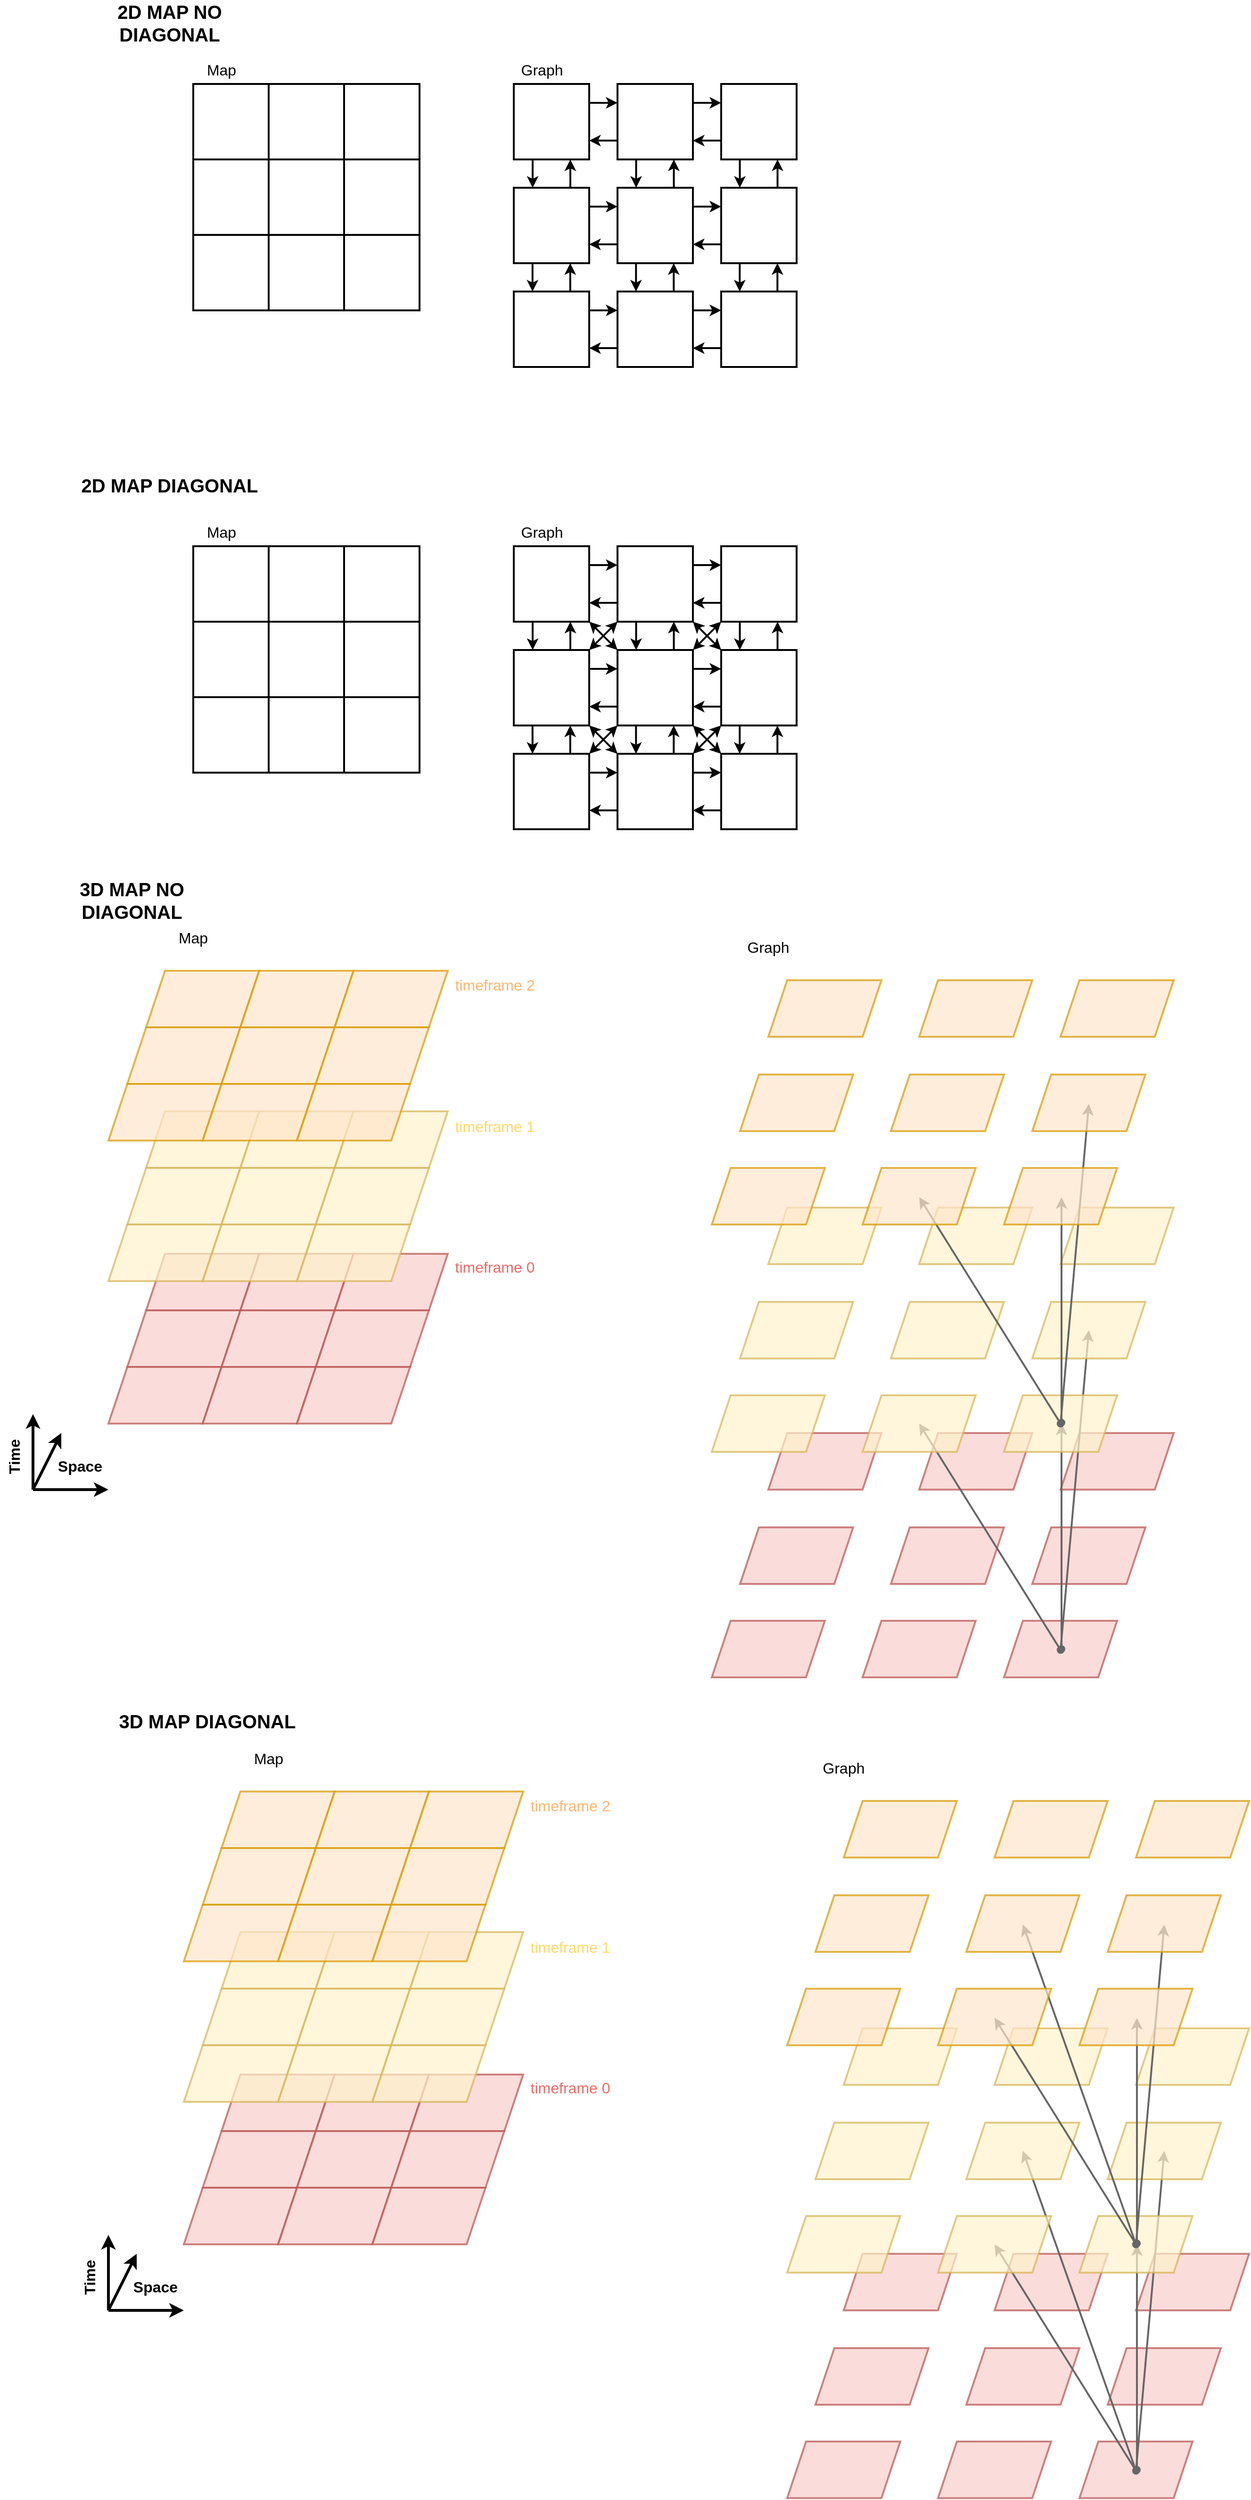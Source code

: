 <mxfile version="20.3.1" type="device"><diagram id="iDsNuw4lgKOs2M_e2ejy" name="Page-1"><mxGraphModel dx="5190" dy="2925" grid="1" gridSize="10" guides="1" tooltips="1" connect="1" arrows="1" fold="1" page="1" pageScale="1" pageWidth="850" pageHeight="1100" math="0" shadow="0"><root><mxCell id="0"/><mxCell id="1" parent="0"/><mxCell id="_wcT5jltqEhaHKA87n0E-207" value="" style="shape=parallelogram;perimeter=parallelogramPerimeter;whiteSpace=wrap;html=1;fixedSize=1;strokeWidth=2;fontSize=16;textOpacity=50;opacity=70;fillColor=#f8cecc;strokeColor=#b85450;" vertex="1" parent="1"><mxGeometry x="1100" y="1739" width="120" height="60" as="geometry"/></mxCell><mxCell id="_wcT5jltqEhaHKA87n0E-201" value="" style="shape=parallelogram;perimeter=parallelogramPerimeter;whiteSpace=wrap;html=1;fixedSize=1;strokeWidth=2;fontSize=16;textOpacity=50;opacity=70;fillColor=#f8cecc;strokeColor=#b85450;" vertex="1" parent="1"><mxGeometry x="1160" y="1540" width="120" height="60" as="geometry"/></mxCell><mxCell id="_wcT5jltqEhaHKA87n0E-200" value="" style="shape=parallelogram;perimeter=parallelogramPerimeter;whiteSpace=wrap;html=1;fixedSize=1;strokeWidth=2;fontSize=16;textOpacity=50;opacity=70;fillColor=#f8cecc;strokeColor=#b85450;" vertex="1" parent="1"><mxGeometry x="1010" y="1540" width="120" height="60" as="geometry"/></mxCell><mxCell id="_wcT5jltqEhaHKA87n0E-203" value="" style="shape=parallelogram;perimeter=parallelogramPerimeter;whiteSpace=wrap;html=1;fixedSize=1;strokeWidth=2;fontSize=16;textOpacity=50;opacity=70;fillColor=#f8cecc;strokeColor=#b85450;" vertex="1" parent="1"><mxGeometry x="980" y="1640" width="120" height="60" as="geometry"/></mxCell><mxCell id="_wcT5jltqEhaHKA87n0E-204" value="" style="shape=parallelogram;perimeter=parallelogramPerimeter;whiteSpace=wrap;html=1;fixedSize=1;strokeWidth=2;fontSize=16;textOpacity=50;opacity=70;fillColor=#f8cecc;strokeColor=#b85450;" vertex="1" parent="1"><mxGeometry x="1130" y="1640" width="120" height="60" as="geometry"/></mxCell><mxCell id="_wcT5jltqEhaHKA87n0E-212" value="" style="endArrow=classic;html=1;rounded=0;strokeWidth=2;fontSize=16;fontColor=#EA6B66;strokeColor=#666666;exitX=1;exitY=0.5;exitDx=0;exitDy=0;entryX=1;entryY=0.5;entryDx=0;entryDy=0;fillColor=#f5f5f5;startArrow=oval;startFill=1;" edge="1" parent="1"><mxGeometry width="50" height="50" relative="1" as="geometry"><mxPoint x="1161" y="1769" as="sourcePoint"/><mxPoint x="1161" y="1530" as="targetPoint"/></mxGeometry></mxCell><mxCell id="_wcT5jltqEhaHKA87n0E-213" value="" style="endArrow=classic;html=1;rounded=0;strokeWidth=2;fontSize=16;fontColor=#EA6B66;strokeColor=#666666;fillColor=#f5f5f5;entryX=0.5;entryY=0.5;entryDx=0;entryDy=0;entryPerimeter=0;startArrow=oval;startFill=1;" edge="1" parent="1" target="_wcT5jltqEhaHKA87n0E-197"><mxGeometry width="50" height="50" relative="1" as="geometry"><mxPoint x="1160" y="1770" as="sourcePoint"/><mxPoint x="1171" y="1540" as="targetPoint"/></mxGeometry></mxCell><mxCell id="_wcT5jltqEhaHKA87n0E-216" value="" style="endArrow=classic;html=1;rounded=0;strokeWidth=2;fontSize=16;fontColor=#EA6B66;strokeColor=#666666;fillColor=#f5f5f5;entryX=0.5;entryY=0.5;entryDx=0;entryDy=0;entryPerimeter=0;startArrow=oval;startFill=1;" edge="1" parent="1" target="_wcT5jltqEhaHKA87n0E-195"><mxGeometry width="50" height="50" relative="1" as="geometry"><mxPoint x="1160" y="1770" as="sourcePoint"/><mxPoint x="1171" y="1540" as="targetPoint"/></mxGeometry></mxCell><mxCell id="_wcT5jltqEhaHKA87n0E-199" value="" style="shape=parallelogram;perimeter=parallelogramPerimeter;whiteSpace=wrap;html=1;fixedSize=1;strokeWidth=2;fontSize=16;textOpacity=50;opacity=70;fillColor=#f8cecc;strokeColor=#b85450;" vertex="1" parent="1"><mxGeometry x="850" y="1540" width="120" height="60" as="geometry"/></mxCell><mxCell id="_wcT5jltqEhaHKA87n0E-202" value="" style="shape=parallelogram;perimeter=parallelogramPerimeter;whiteSpace=wrap;html=1;fixedSize=1;strokeWidth=2;fontSize=16;textOpacity=50;opacity=70;fillColor=#f8cecc;strokeColor=#b85450;" vertex="1" parent="1"><mxGeometry x="820" y="1640" width="120" height="60" as="geometry"/></mxCell><mxCell id="_wcT5jltqEhaHKA87n0E-205" value="" style="shape=parallelogram;perimeter=parallelogramPerimeter;whiteSpace=wrap;html=1;fixedSize=1;strokeWidth=2;fontSize=16;textOpacity=50;opacity=70;fillColor=#f8cecc;strokeColor=#b85450;" vertex="1" parent="1"><mxGeometry x="790" y="1739" width="120" height="60" as="geometry"/></mxCell><mxCell id="_wcT5jltqEhaHKA87n0E-206" value="" style="shape=parallelogram;perimeter=parallelogramPerimeter;whiteSpace=wrap;html=1;fixedSize=1;strokeWidth=2;fontSize=16;textOpacity=50;opacity=70;fillColor=#f8cecc;strokeColor=#b85450;" vertex="1" parent="1"><mxGeometry x="950" y="1739" width="120" height="60" as="geometry"/></mxCell><mxCell id="_wcT5jltqEhaHKA87n0E-190" value="" style="shape=parallelogram;perimeter=parallelogramPerimeter;whiteSpace=wrap;html=1;fixedSize=1;strokeWidth=2;fontSize=16;textOpacity=50;opacity=70;fillColor=#fff2cc;strokeColor=#d6b656;" vertex="1" parent="1"><mxGeometry x="850" y="1301" width="120" height="60" as="geometry"/></mxCell><mxCell id="_wcT5jltqEhaHKA87n0E-191" value="" style="shape=parallelogram;perimeter=parallelogramPerimeter;whiteSpace=wrap;html=1;fixedSize=1;strokeWidth=2;fontSize=16;textOpacity=50;opacity=70;fillColor=#fff2cc;strokeColor=#d6b656;" vertex="1" parent="1"><mxGeometry x="1010" y="1301" width="120" height="60" as="geometry"/></mxCell><mxCell id="_wcT5jltqEhaHKA87n0E-192" value="" style="shape=parallelogram;perimeter=parallelogramPerimeter;whiteSpace=wrap;html=1;fixedSize=1;strokeWidth=2;fontSize=16;textOpacity=50;opacity=70;fillColor=#fff2cc;strokeColor=#d6b656;" vertex="1" parent="1"><mxGeometry x="1160" y="1301" width="120" height="60" as="geometry"/></mxCell><mxCell id="_wcT5jltqEhaHKA87n0E-193" value="" style="shape=parallelogram;perimeter=parallelogramPerimeter;whiteSpace=wrap;html=1;fixedSize=1;strokeWidth=2;fontSize=16;textOpacity=50;opacity=70;fillColor=#fff2cc;strokeColor=#d6b656;" vertex="1" parent="1"><mxGeometry x="820" y="1401" width="120" height="60" as="geometry"/></mxCell><mxCell id="_wcT5jltqEhaHKA87n0E-194" value="" style="shape=parallelogram;perimeter=parallelogramPerimeter;whiteSpace=wrap;html=1;fixedSize=1;strokeWidth=2;fontSize=16;textOpacity=50;opacity=70;fillColor=#fff2cc;strokeColor=#d6b656;" vertex="1" parent="1"><mxGeometry x="980" y="1401" width="120" height="60" as="geometry"/></mxCell><mxCell id="_wcT5jltqEhaHKA87n0E-195" value="" style="shape=parallelogram;perimeter=parallelogramPerimeter;whiteSpace=wrap;html=1;fixedSize=1;strokeWidth=2;fontSize=16;textOpacity=50;opacity=70;fillColor=#fff2cc;strokeColor=#d6b656;" vertex="1" parent="1"><mxGeometry x="1130" y="1401" width="120" height="60" as="geometry"/></mxCell><mxCell id="_wcT5jltqEhaHKA87n0E-196" value="" style="shape=parallelogram;perimeter=parallelogramPerimeter;whiteSpace=wrap;html=1;fixedSize=1;strokeWidth=2;fontSize=16;textOpacity=50;opacity=70;fillColor=#fff2cc;strokeColor=#d6b656;" vertex="1" parent="1"><mxGeometry x="790" y="1500" width="120" height="60" as="geometry"/></mxCell><mxCell id="_wcT5jltqEhaHKA87n0E-197" value="" style="shape=parallelogram;perimeter=parallelogramPerimeter;whiteSpace=wrap;html=1;fixedSize=1;strokeWidth=2;fontSize=16;textOpacity=50;opacity=70;fillColor=#fff2cc;strokeColor=#d6b656;" vertex="1" parent="1"><mxGeometry x="950" y="1500" width="120" height="60" as="geometry"/></mxCell><mxCell id="_wcT5jltqEhaHKA87n0E-198" value="" style="shape=parallelogram;perimeter=parallelogramPerimeter;whiteSpace=wrap;html=1;fixedSize=1;strokeWidth=2;fontSize=16;textOpacity=50;opacity=70;fillColor=#fff2cc;strokeColor=#d6b656;" vertex="1" parent="1"><mxGeometry x="1100" y="1500" width="120" height="60" as="geometry"/></mxCell><mxCell id="_wcT5jltqEhaHKA87n0E-147" value="" style="shape=parallelogram;perimeter=parallelogramPerimeter;whiteSpace=wrap;html=1;fixedSize=1;strokeWidth=2;fontSize=16;textOpacity=50;opacity=70;fillColor=#f8cecc;strokeColor=#b85450;" vertex="1" parent="1"><mxGeometry x="190" y="1350" width="120" height="60" as="geometry"/></mxCell><mxCell id="_wcT5jltqEhaHKA87n0E-148" value="" style="shape=parallelogram;perimeter=parallelogramPerimeter;whiteSpace=wrap;html=1;fixedSize=1;strokeWidth=2;fontSize=16;textOpacity=50;opacity=70;fillColor=#f8cecc;strokeColor=#b85450;" vertex="1" parent="1"><mxGeometry x="170" y="1410" width="120" height="60" as="geometry"/></mxCell><mxCell id="_wcT5jltqEhaHKA87n0E-149" value="" style="shape=parallelogram;perimeter=parallelogramPerimeter;whiteSpace=wrap;html=1;fixedSize=1;strokeWidth=2;fontSize=16;textOpacity=50;opacity=70;fillColor=#f8cecc;strokeColor=#b85450;" vertex="1" parent="1"><mxGeometry x="150" y="1470" width="120" height="60" as="geometry"/></mxCell><mxCell id="_wcT5jltqEhaHKA87n0E-150" value="" style="shape=parallelogram;perimeter=parallelogramPerimeter;whiteSpace=wrap;html=1;fixedSize=1;strokeWidth=2;fontSize=16;textOpacity=50;opacity=70;fillColor=#f8cecc;strokeColor=#b85450;" vertex="1" parent="1"><mxGeometry x="290" y="1350" width="120" height="60" as="geometry"/></mxCell><mxCell id="_wcT5jltqEhaHKA87n0E-151" value="" style="shape=parallelogram;perimeter=parallelogramPerimeter;whiteSpace=wrap;html=1;fixedSize=1;strokeWidth=2;fontSize=16;textOpacity=50;opacity=70;fillColor=#f8cecc;strokeColor=#b85450;" vertex="1" parent="1"><mxGeometry x="270" y="1410" width="120" height="60" as="geometry"/></mxCell><mxCell id="_wcT5jltqEhaHKA87n0E-152" value="" style="shape=parallelogram;perimeter=parallelogramPerimeter;whiteSpace=wrap;html=1;fixedSize=1;strokeWidth=2;fontSize=16;textOpacity=50;opacity=70;fillColor=#f8cecc;strokeColor=#b85450;" vertex="1" parent="1"><mxGeometry x="250" y="1470" width="120" height="60" as="geometry"/></mxCell><mxCell id="_wcT5jltqEhaHKA87n0E-153" value="" style="shape=parallelogram;perimeter=parallelogramPerimeter;whiteSpace=wrap;html=1;fixedSize=1;strokeWidth=2;fontSize=16;textOpacity=50;opacity=70;fillColor=#f8cecc;strokeColor=#b85450;" vertex="1" parent="1"><mxGeometry x="390" y="1350" width="120" height="60" as="geometry"/></mxCell><mxCell id="_wcT5jltqEhaHKA87n0E-154" value="" style="shape=parallelogram;perimeter=parallelogramPerimeter;whiteSpace=wrap;html=1;fixedSize=1;strokeWidth=2;fontSize=16;textOpacity=50;opacity=70;fillColor=#f8cecc;strokeColor=#b85450;" vertex="1" parent="1"><mxGeometry x="370" y="1410" width="120" height="60" as="geometry"/></mxCell><mxCell id="_wcT5jltqEhaHKA87n0E-155" value="" style="shape=parallelogram;perimeter=parallelogramPerimeter;whiteSpace=wrap;html=1;fixedSize=1;strokeWidth=2;fontSize=16;textOpacity=50;opacity=70;fillColor=#f8cecc;strokeColor=#b85450;" vertex="1" parent="1"><mxGeometry x="350" y="1470" width="120" height="60" as="geometry"/></mxCell><mxCell id="_wcT5jltqEhaHKA87n0E-136" value="" style="shape=parallelogram;perimeter=parallelogramPerimeter;whiteSpace=wrap;html=1;fixedSize=1;strokeWidth=2;fontSize=16;textOpacity=50;opacity=70;fillColor=#fff2cc;strokeColor=#d6b656;" vertex="1" parent="1"><mxGeometry x="190" y="1199" width="120" height="60" as="geometry"/></mxCell><mxCell id="_wcT5jltqEhaHKA87n0E-137" value="" style="shape=parallelogram;perimeter=parallelogramPerimeter;whiteSpace=wrap;html=1;fixedSize=1;strokeWidth=2;fontSize=16;textOpacity=50;opacity=70;fillColor=#fff2cc;strokeColor=#d6b656;" vertex="1" parent="1"><mxGeometry x="170" y="1259" width="120" height="60" as="geometry"/></mxCell><mxCell id="_wcT5jltqEhaHKA87n0E-138" value="" style="shape=parallelogram;perimeter=parallelogramPerimeter;whiteSpace=wrap;html=1;fixedSize=1;strokeWidth=2;fontSize=16;textOpacity=50;opacity=70;fillColor=#fff2cc;strokeColor=#d6b656;" vertex="1" parent="1"><mxGeometry x="150" y="1319" width="120" height="60" as="geometry"/></mxCell><mxCell id="_wcT5jltqEhaHKA87n0E-139" value="" style="shape=parallelogram;perimeter=parallelogramPerimeter;whiteSpace=wrap;html=1;fixedSize=1;strokeWidth=2;fontSize=16;textOpacity=50;opacity=70;fillColor=#fff2cc;strokeColor=#d6b656;" vertex="1" parent="1"><mxGeometry x="290" y="1199" width="120" height="60" as="geometry"/></mxCell><mxCell id="_wcT5jltqEhaHKA87n0E-140" value="" style="shape=parallelogram;perimeter=parallelogramPerimeter;whiteSpace=wrap;html=1;fixedSize=1;strokeWidth=2;fontSize=16;textOpacity=50;opacity=70;fillColor=#fff2cc;strokeColor=#d6b656;" vertex="1" parent="1"><mxGeometry x="270" y="1259" width="120" height="60" as="geometry"/></mxCell><mxCell id="_wcT5jltqEhaHKA87n0E-141" value="" style="shape=parallelogram;perimeter=parallelogramPerimeter;whiteSpace=wrap;html=1;fixedSize=1;strokeWidth=2;fontSize=16;textOpacity=50;opacity=70;fillColor=#fff2cc;strokeColor=#d6b656;" vertex="1" parent="1"><mxGeometry x="250" y="1319" width="120" height="60" as="geometry"/></mxCell><mxCell id="_wcT5jltqEhaHKA87n0E-142" value="" style="shape=parallelogram;perimeter=parallelogramPerimeter;whiteSpace=wrap;html=1;fixedSize=1;strokeWidth=2;fontSize=16;textOpacity=50;fillStyle=solid;opacity=70;fillColor=#fff2cc;strokeColor=#d6b656;" vertex="1" parent="1"><mxGeometry x="390" y="1199" width="120" height="60" as="geometry"/></mxCell><mxCell id="_wcT5jltqEhaHKA87n0E-143" value="" style="shape=parallelogram;perimeter=parallelogramPerimeter;whiteSpace=wrap;html=1;fixedSize=1;strokeWidth=2;fontSize=16;textOpacity=50;opacity=70;fillColor=#fff2cc;strokeColor=#d6b656;" vertex="1" parent="1"><mxGeometry x="370" y="1259" width="120" height="60" as="geometry"/></mxCell><mxCell id="_wcT5jltqEhaHKA87n0E-144" value="" style="shape=parallelogram;perimeter=parallelogramPerimeter;whiteSpace=wrap;html=1;fixedSize=1;strokeWidth=2;fontSize=16;textOpacity=50;opacity=70;fillColor=#fff2cc;strokeColor=#d6b656;" vertex="1" parent="1"><mxGeometry x="350" y="1319" width="120" height="60" as="geometry"/></mxCell><mxCell id="_wcT5jltqEhaHKA87n0E-2" value="" style="whiteSpace=wrap;html=1;aspect=fixed;strokeWidth=2;" vertex="1" parent="1"><mxGeometry x="240" y="110" width="80" height="80" as="geometry"/></mxCell><mxCell id="_wcT5jltqEhaHKA87n0E-3" value="" style="whiteSpace=wrap;html=1;aspect=fixed;strokeWidth=2;" vertex="1" parent="1"><mxGeometry x="240" y="190" width="80" height="80" as="geometry"/></mxCell><mxCell id="_wcT5jltqEhaHKA87n0E-4" value="" style="whiteSpace=wrap;html=1;aspect=fixed;strokeWidth=2;" vertex="1" parent="1"><mxGeometry x="320" y="110" width="80" height="80" as="geometry"/></mxCell><mxCell id="_wcT5jltqEhaHKA87n0E-5" value="" style="whiteSpace=wrap;html=1;aspect=fixed;strokeWidth=2;" vertex="1" parent="1"><mxGeometry x="320" y="190" width="80" height="80" as="geometry"/></mxCell><mxCell id="_wcT5jltqEhaHKA87n0E-6" value="" style="whiteSpace=wrap;html=1;aspect=fixed;strokeWidth=2;" vertex="1" parent="1"><mxGeometry x="240" y="270" width="80" height="80" as="geometry"/></mxCell><mxCell id="_wcT5jltqEhaHKA87n0E-7" value="" style="whiteSpace=wrap;html=1;aspect=fixed;strokeWidth=2;" vertex="1" parent="1"><mxGeometry x="320" y="270" width="80" height="80" as="geometry"/></mxCell><mxCell id="_wcT5jltqEhaHKA87n0E-8" value="" style="whiteSpace=wrap;html=1;aspect=fixed;strokeWidth=2;" vertex="1" parent="1"><mxGeometry x="400" y="110" width="80" height="80" as="geometry"/></mxCell><mxCell id="_wcT5jltqEhaHKA87n0E-9" value="" style="whiteSpace=wrap;html=1;aspect=fixed;strokeWidth=2;" vertex="1" parent="1"><mxGeometry x="400" y="190" width="80" height="80" as="geometry"/></mxCell><mxCell id="_wcT5jltqEhaHKA87n0E-10" value="" style="whiteSpace=wrap;html=1;aspect=fixed;strokeWidth=2;" vertex="1" parent="1"><mxGeometry x="400" y="270" width="80" height="80" as="geometry"/></mxCell><mxCell id="_wcT5jltqEhaHKA87n0E-11" value="&lt;font style=&quot;font-size: 20px;&quot;&gt;&lt;b&gt;2D MAP NO DIAGONAL&lt;/b&gt;&lt;/font&gt;" style="text;html=1;strokeColor=none;fillColor=none;align=center;verticalAlign=middle;whiteSpace=wrap;rounded=0;" vertex="1" parent="1"><mxGeometry x="120" y="30" width="190" height="30" as="geometry"/></mxCell><mxCell id="_wcT5jltqEhaHKA87n0E-12" value="" style="whiteSpace=wrap;html=1;aspect=fixed;strokeWidth=2;" vertex="1" parent="1"><mxGeometry x="580" y="110" width="80" height="80" as="geometry"/></mxCell><mxCell id="_wcT5jltqEhaHKA87n0E-13" value="" style="whiteSpace=wrap;html=1;aspect=fixed;strokeWidth=2;" vertex="1" parent="1"><mxGeometry x="580" y="220" width="80" height="80" as="geometry"/></mxCell><mxCell id="_wcT5jltqEhaHKA87n0E-16" value="" style="whiteSpace=wrap;html=1;aspect=fixed;strokeWidth=2;" vertex="1" parent="1"><mxGeometry x="580" y="330" width="80" height="80" as="geometry"/></mxCell><mxCell id="_wcT5jltqEhaHKA87n0E-21" value="Map" style="text;html=1;strokeColor=none;fillColor=none;align=center;verticalAlign=middle;whiteSpace=wrap;rounded=0;fontSize=16;" vertex="1" parent="1"><mxGeometry x="240" y="80" width="60" height="30" as="geometry"/></mxCell><mxCell id="_wcT5jltqEhaHKA87n0E-22" value="Graph" style="text;html=1;strokeColor=none;fillColor=none;align=center;verticalAlign=middle;whiteSpace=wrap;rounded=0;fontSize=16;strokeWidth=3;" vertex="1" parent="1"><mxGeometry x="580" y="80" width="60" height="30" as="geometry"/></mxCell><mxCell id="_wcT5jltqEhaHKA87n0E-23" value="" style="whiteSpace=wrap;html=1;aspect=fixed;strokeWidth=2;" vertex="1" parent="1"><mxGeometry x="690" y="110" width="80" height="80" as="geometry"/></mxCell><mxCell id="_wcT5jltqEhaHKA87n0E-24" value="" style="whiteSpace=wrap;html=1;aspect=fixed;strokeWidth=2;" vertex="1" parent="1"><mxGeometry x="690" y="220" width="80" height="80" as="geometry"/></mxCell><mxCell id="_wcT5jltqEhaHKA87n0E-25" value="" style="whiteSpace=wrap;html=1;aspect=fixed;strokeWidth=2;" vertex="1" parent="1"><mxGeometry x="690" y="330" width="80" height="80" as="geometry"/></mxCell><mxCell id="_wcT5jltqEhaHKA87n0E-26" value="" style="whiteSpace=wrap;html=1;aspect=fixed;strokeWidth=2;" vertex="1" parent="1"><mxGeometry x="800" y="110" width="80" height="80" as="geometry"/></mxCell><mxCell id="_wcT5jltqEhaHKA87n0E-27" value="" style="whiteSpace=wrap;html=1;aspect=fixed;strokeWidth=2;" vertex="1" parent="1"><mxGeometry x="800" y="220" width="80" height="80" as="geometry"/></mxCell><mxCell id="_wcT5jltqEhaHKA87n0E-28" value="" style="whiteSpace=wrap;html=1;aspect=fixed;strokeWidth=2;" vertex="1" parent="1"><mxGeometry x="800" y="330" width="80" height="80" as="geometry"/></mxCell><mxCell id="_wcT5jltqEhaHKA87n0E-29" value="" style="endArrow=classic;html=1;rounded=0;fontSize=16;exitX=1;exitY=0.25;exitDx=0;exitDy=0;entryX=0;entryY=0.25;entryDx=0;entryDy=0;strokeWidth=2;" edge="1" parent="1" source="_wcT5jltqEhaHKA87n0E-12" target="_wcT5jltqEhaHKA87n0E-23"><mxGeometry width="50" height="50" relative="1" as="geometry"><mxPoint x="670" y="170" as="sourcePoint"/><mxPoint x="720" y="120" as="targetPoint"/></mxGeometry></mxCell><mxCell id="_wcT5jltqEhaHKA87n0E-30" value="" style="endArrow=classic;html=1;rounded=0;fontSize=16;exitX=1;exitY=0.25;exitDx=0;exitDy=0;entryX=0;entryY=0.25;entryDx=0;entryDy=0;strokeWidth=2;" edge="1" parent="1"><mxGeometry width="50" height="50" relative="1" as="geometry"><mxPoint x="770" y="130" as="sourcePoint"/><mxPoint x="800" y="130" as="targetPoint"/></mxGeometry></mxCell><mxCell id="_wcT5jltqEhaHKA87n0E-31" value="" style="endArrow=classic;html=1;rounded=0;fontSize=16;exitX=1;exitY=0.25;exitDx=0;exitDy=0;entryX=0;entryY=0.25;entryDx=0;entryDy=0;strokeWidth=2;" edge="1" parent="1"><mxGeometry width="50" height="50" relative="1" as="geometry"><mxPoint x="660" y="240" as="sourcePoint"/><mxPoint x="690" y="240" as="targetPoint"/></mxGeometry></mxCell><mxCell id="_wcT5jltqEhaHKA87n0E-32" value="" style="endArrow=classic;html=1;rounded=0;fontSize=16;exitX=1;exitY=0.25;exitDx=0;exitDy=0;entryX=0;entryY=0.25;entryDx=0;entryDy=0;strokeWidth=2;" edge="1" parent="1"><mxGeometry width="50" height="50" relative="1" as="geometry"><mxPoint x="770" y="240" as="sourcePoint"/><mxPoint x="800" y="240" as="targetPoint"/></mxGeometry></mxCell><mxCell id="_wcT5jltqEhaHKA87n0E-33" value="" style="endArrow=classic;html=1;rounded=0;fontSize=16;exitX=1;exitY=0.25;exitDx=0;exitDy=0;entryX=0;entryY=0.25;entryDx=0;entryDy=0;strokeWidth=2;" edge="1" parent="1"><mxGeometry width="50" height="50" relative="1" as="geometry"><mxPoint x="660" y="350" as="sourcePoint"/><mxPoint x="690" y="350" as="targetPoint"/></mxGeometry></mxCell><mxCell id="_wcT5jltqEhaHKA87n0E-34" value="" style="endArrow=classic;html=1;rounded=0;fontSize=16;exitX=1;exitY=0.25;exitDx=0;exitDy=0;entryX=0;entryY=0.25;entryDx=0;entryDy=0;strokeWidth=2;" edge="1" parent="1"><mxGeometry width="50" height="50" relative="1" as="geometry"><mxPoint x="770" y="350" as="sourcePoint"/><mxPoint x="800.0" y="350" as="targetPoint"/></mxGeometry></mxCell><mxCell id="_wcT5jltqEhaHKA87n0E-35" value="" style="endArrow=none;html=1;rounded=0;fontSize=16;exitX=1;exitY=0.25;exitDx=0;exitDy=0;entryX=0;entryY=0.25;entryDx=0;entryDy=0;startArrow=classic;startFill=1;endFill=0;strokeWidth=2;" edge="1" parent="1"><mxGeometry width="50" height="50" relative="1" as="geometry"><mxPoint x="660" y="390" as="sourcePoint"/><mxPoint x="690" y="390" as="targetPoint"/></mxGeometry></mxCell><mxCell id="_wcT5jltqEhaHKA87n0E-36" value="" style="endArrow=none;html=1;rounded=0;fontSize=16;exitX=1;exitY=0.25;exitDx=0;exitDy=0;entryX=0;entryY=0.25;entryDx=0;entryDy=0;startArrow=classic;startFill=1;endFill=0;strokeWidth=2;" edge="1" parent="1"><mxGeometry width="50" height="50" relative="1" as="geometry"><mxPoint x="770" y="390" as="sourcePoint"/><mxPoint x="800.0" y="390" as="targetPoint"/></mxGeometry></mxCell><mxCell id="_wcT5jltqEhaHKA87n0E-37" value="" style="endArrow=none;html=1;rounded=0;fontSize=16;exitX=1;exitY=0.25;exitDx=0;exitDy=0;entryX=0;entryY=0.25;entryDx=0;entryDy=0;startArrow=classic;startFill=1;endFill=0;strokeWidth=2;" edge="1" parent="1"><mxGeometry width="50" height="50" relative="1" as="geometry"><mxPoint x="660" y="280" as="sourcePoint"/><mxPoint x="690" y="280" as="targetPoint"/></mxGeometry></mxCell><mxCell id="_wcT5jltqEhaHKA87n0E-38" value="" style="endArrow=none;html=1;rounded=0;fontSize=16;exitX=1;exitY=0.25;exitDx=0;exitDy=0;entryX=0;entryY=0.25;entryDx=0;entryDy=0;startArrow=classic;startFill=1;endFill=0;strokeWidth=2;" edge="1" parent="1"><mxGeometry width="50" height="50" relative="1" as="geometry"><mxPoint x="770" y="280" as="sourcePoint"/><mxPoint x="800.0" y="280" as="targetPoint"/></mxGeometry></mxCell><mxCell id="_wcT5jltqEhaHKA87n0E-39" value="" style="endArrow=none;html=1;rounded=0;fontSize=16;exitX=1;exitY=0.25;exitDx=0;exitDy=0;entryX=0;entryY=0.25;entryDx=0;entryDy=0;startArrow=classic;startFill=1;endFill=0;strokeWidth=2;" edge="1" parent="1"><mxGeometry width="50" height="50" relative="1" as="geometry"><mxPoint x="660" y="170" as="sourcePoint"/><mxPoint x="690" y="170" as="targetPoint"/></mxGeometry></mxCell><mxCell id="_wcT5jltqEhaHKA87n0E-40" value="" style="endArrow=none;html=1;rounded=0;fontSize=16;exitX=1;exitY=0.25;exitDx=0;exitDy=0;entryX=0;entryY=0.25;entryDx=0;entryDy=0;startArrow=classic;startFill=1;endFill=0;strokeWidth=2;" edge="1" parent="1"><mxGeometry width="50" height="50" relative="1" as="geometry"><mxPoint x="770" y="170" as="sourcePoint"/><mxPoint x="800.0" y="170" as="targetPoint"/></mxGeometry></mxCell><mxCell id="_wcT5jltqEhaHKA87n0E-41" value="" style="endArrow=classic;html=1;rounded=0;fontSize=16;exitX=0.25;exitY=1;exitDx=0;exitDy=0;entryX=0.25;entryY=0;entryDx=0;entryDy=0;strokeWidth=2;" edge="1" parent="1" source="_wcT5jltqEhaHKA87n0E-12" target="_wcT5jltqEhaHKA87n0E-13"><mxGeometry width="50" height="50" relative="1" as="geometry"><mxPoint x="630" y="260" as="sourcePoint"/><mxPoint x="680" y="210" as="targetPoint"/></mxGeometry></mxCell><mxCell id="_wcT5jltqEhaHKA87n0E-42" value="" style="endArrow=none;html=1;rounded=0;fontSize=16;entryX=0.75;entryY=0;entryDx=0;entryDy=0;exitX=0.75;exitY=1;exitDx=0;exitDy=0;endFill=0;startArrow=classic;startFill=1;strokeWidth=2;" edge="1" parent="1" source="_wcT5jltqEhaHKA87n0E-12" target="_wcT5jltqEhaHKA87n0E-13"><mxGeometry width="50" height="50" relative="1" as="geometry"><mxPoint x="640" y="200" as="sourcePoint"/><mxPoint x="610" y="230" as="targetPoint"/></mxGeometry></mxCell><mxCell id="_wcT5jltqEhaHKA87n0E-43" value="" style="endArrow=classic;html=1;rounded=0;fontSize=16;exitX=0.25;exitY=1;exitDx=0;exitDy=0;entryX=0.25;entryY=0;entryDx=0;entryDy=0;strokeWidth=2;" edge="1" parent="1"><mxGeometry width="50" height="50" relative="1" as="geometry"><mxPoint x="709.77" y="190" as="sourcePoint"/><mxPoint x="709.77" y="220" as="targetPoint"/></mxGeometry></mxCell><mxCell id="_wcT5jltqEhaHKA87n0E-44" value="" style="endArrow=none;html=1;rounded=0;fontSize=16;entryX=0.75;entryY=0;entryDx=0;entryDy=0;exitX=0.75;exitY=1;exitDx=0;exitDy=0;endFill=0;startArrow=classic;startFill=1;strokeWidth=2;" edge="1" parent="1"><mxGeometry width="50" height="50" relative="1" as="geometry"><mxPoint x="749.77" y="190" as="sourcePoint"/><mxPoint x="749.77" y="220" as="targetPoint"/></mxGeometry></mxCell><mxCell id="_wcT5jltqEhaHKA87n0E-45" value="" style="endArrow=classic;html=1;rounded=0;fontSize=16;exitX=0.25;exitY=1;exitDx=0;exitDy=0;entryX=0.25;entryY=0;entryDx=0;entryDy=0;strokeWidth=2;" edge="1" parent="1"><mxGeometry width="50" height="50" relative="1" as="geometry"><mxPoint x="819.77" y="190" as="sourcePoint"/><mxPoint x="819.77" y="220" as="targetPoint"/></mxGeometry></mxCell><mxCell id="_wcT5jltqEhaHKA87n0E-46" value="" style="endArrow=none;html=1;rounded=0;fontSize=16;entryX=0.75;entryY=0;entryDx=0;entryDy=0;exitX=0.75;exitY=1;exitDx=0;exitDy=0;endFill=0;startArrow=classic;startFill=1;strokeWidth=2;" edge="1" parent="1"><mxGeometry width="50" height="50" relative="1" as="geometry"><mxPoint x="859.77" y="190" as="sourcePoint"/><mxPoint x="859.77" y="220" as="targetPoint"/></mxGeometry></mxCell><mxCell id="_wcT5jltqEhaHKA87n0E-47" value="" style="endArrow=classic;html=1;rounded=0;fontSize=16;exitX=0.25;exitY=1;exitDx=0;exitDy=0;entryX=0.25;entryY=0;entryDx=0;entryDy=0;strokeWidth=2;" edge="1" parent="1"><mxGeometry width="50" height="50" relative="1" as="geometry"><mxPoint x="599.88" y="300" as="sourcePoint"/><mxPoint x="599.88" y="330" as="targetPoint"/></mxGeometry></mxCell><mxCell id="_wcT5jltqEhaHKA87n0E-48" value="" style="endArrow=none;html=1;rounded=0;fontSize=16;entryX=0.75;entryY=0;entryDx=0;entryDy=0;exitX=0.75;exitY=1;exitDx=0;exitDy=0;endFill=0;startArrow=classic;startFill=1;strokeWidth=2;" edge="1" parent="1"><mxGeometry width="50" height="50" relative="1" as="geometry"><mxPoint x="639.88" y="300" as="sourcePoint"/><mxPoint x="639.88" y="330" as="targetPoint"/></mxGeometry></mxCell><mxCell id="_wcT5jltqEhaHKA87n0E-49" value="" style="endArrow=classic;html=1;rounded=0;fontSize=16;exitX=0.25;exitY=1;exitDx=0;exitDy=0;entryX=0.25;entryY=0;entryDx=0;entryDy=0;strokeWidth=2;" edge="1" parent="1"><mxGeometry width="50" height="50" relative="1" as="geometry"><mxPoint x="709.65" y="300" as="sourcePoint"/><mxPoint x="709.65" y="330" as="targetPoint"/></mxGeometry></mxCell><mxCell id="_wcT5jltqEhaHKA87n0E-50" value="" style="endArrow=none;html=1;rounded=0;fontSize=16;entryX=0.75;entryY=0;entryDx=0;entryDy=0;exitX=0.75;exitY=1;exitDx=0;exitDy=0;endFill=0;startArrow=classic;startFill=1;strokeWidth=2;" edge="1" parent="1"><mxGeometry width="50" height="50" relative="1" as="geometry"><mxPoint x="749.65" y="300" as="sourcePoint"/><mxPoint x="749.65" y="330" as="targetPoint"/></mxGeometry></mxCell><mxCell id="_wcT5jltqEhaHKA87n0E-51" value="" style="endArrow=classic;html=1;rounded=0;fontSize=16;exitX=0.25;exitY=1;exitDx=0;exitDy=0;entryX=0.25;entryY=0;entryDx=0;entryDy=0;strokeWidth=2;" edge="1" parent="1"><mxGeometry width="50" height="50" relative="1" as="geometry"><mxPoint x="819.65" y="300" as="sourcePoint"/><mxPoint x="819.65" y="330" as="targetPoint"/></mxGeometry></mxCell><mxCell id="_wcT5jltqEhaHKA87n0E-52" value="" style="endArrow=none;html=1;rounded=0;fontSize=16;entryX=0.75;entryY=0;entryDx=0;entryDy=0;exitX=0.75;exitY=1;exitDx=0;exitDy=0;endFill=0;startArrow=classic;startFill=1;strokeWidth=2;" edge="1" parent="1"><mxGeometry width="50" height="50" relative="1" as="geometry"><mxPoint x="859.65" y="300" as="sourcePoint"/><mxPoint x="859.65" y="330" as="targetPoint"/></mxGeometry></mxCell><mxCell id="_wcT5jltqEhaHKA87n0E-53" value="" style="whiteSpace=wrap;html=1;aspect=fixed;strokeWidth=2;" vertex="1" parent="1"><mxGeometry x="240" y="600" width="80" height="80" as="geometry"/></mxCell><mxCell id="_wcT5jltqEhaHKA87n0E-54" value="" style="whiteSpace=wrap;html=1;aspect=fixed;strokeWidth=2;" vertex="1" parent="1"><mxGeometry x="240" y="680" width="80" height="80" as="geometry"/></mxCell><mxCell id="_wcT5jltqEhaHKA87n0E-55" value="" style="whiteSpace=wrap;html=1;aspect=fixed;strokeWidth=2;" vertex="1" parent="1"><mxGeometry x="320" y="600" width="80" height="80" as="geometry"/></mxCell><mxCell id="_wcT5jltqEhaHKA87n0E-56" value="" style="whiteSpace=wrap;html=1;aspect=fixed;strokeWidth=2;" vertex="1" parent="1"><mxGeometry x="320" y="680" width="80" height="80" as="geometry"/></mxCell><mxCell id="_wcT5jltqEhaHKA87n0E-57" value="" style="whiteSpace=wrap;html=1;aspect=fixed;strokeWidth=2;" vertex="1" parent="1"><mxGeometry x="240" y="760" width="80" height="80" as="geometry"/></mxCell><mxCell id="_wcT5jltqEhaHKA87n0E-58" value="" style="whiteSpace=wrap;html=1;aspect=fixed;strokeWidth=2;" vertex="1" parent="1"><mxGeometry x="320" y="760" width="80" height="80" as="geometry"/></mxCell><mxCell id="_wcT5jltqEhaHKA87n0E-59" value="" style="whiteSpace=wrap;html=1;aspect=fixed;strokeWidth=2;" vertex="1" parent="1"><mxGeometry x="400" y="600" width="80" height="80" as="geometry"/></mxCell><mxCell id="_wcT5jltqEhaHKA87n0E-60" value="" style="whiteSpace=wrap;html=1;aspect=fixed;strokeWidth=2;" vertex="1" parent="1"><mxGeometry x="400" y="680" width="80" height="80" as="geometry"/></mxCell><mxCell id="_wcT5jltqEhaHKA87n0E-61" value="" style="whiteSpace=wrap;html=1;aspect=fixed;strokeWidth=2;" vertex="1" parent="1"><mxGeometry x="400" y="760" width="80" height="80" as="geometry"/></mxCell><mxCell id="_wcT5jltqEhaHKA87n0E-62" value="&lt;font style=&quot;font-size: 20px;&quot;&gt;&lt;b&gt;2D MAP DIAGONAL&lt;/b&gt;&lt;/font&gt;" style="text;html=1;strokeColor=none;fillColor=none;align=center;verticalAlign=middle;whiteSpace=wrap;rounded=0;" vertex="1" parent="1"><mxGeometry x="120" y="520" width="190" height="30" as="geometry"/></mxCell><mxCell id="_wcT5jltqEhaHKA87n0E-63" value="" style="whiteSpace=wrap;html=1;aspect=fixed;strokeWidth=2;" vertex="1" parent="1"><mxGeometry x="580" y="600" width="80" height="80" as="geometry"/></mxCell><mxCell id="_wcT5jltqEhaHKA87n0E-64" value="" style="whiteSpace=wrap;html=1;aspect=fixed;strokeWidth=2;" vertex="1" parent="1"><mxGeometry x="580" y="710" width="80" height="80" as="geometry"/></mxCell><mxCell id="_wcT5jltqEhaHKA87n0E-65" value="" style="whiteSpace=wrap;html=1;aspect=fixed;strokeWidth=2;" vertex="1" parent="1"><mxGeometry x="580" y="820" width="80" height="80" as="geometry"/></mxCell><mxCell id="_wcT5jltqEhaHKA87n0E-66" value="Map" style="text;html=1;strokeColor=none;fillColor=none;align=center;verticalAlign=middle;whiteSpace=wrap;rounded=0;fontSize=16;strokeWidth=2;" vertex="1" parent="1"><mxGeometry x="240" y="570" width="60" height="30" as="geometry"/></mxCell><mxCell id="_wcT5jltqEhaHKA87n0E-67" value="Graph" style="text;html=1;strokeColor=none;fillColor=none;align=center;verticalAlign=middle;whiteSpace=wrap;rounded=0;fontSize=16;strokeWidth=2;" vertex="1" parent="1"><mxGeometry x="580" y="570" width="60" height="30" as="geometry"/></mxCell><mxCell id="_wcT5jltqEhaHKA87n0E-68" value="" style="whiteSpace=wrap;html=1;aspect=fixed;strokeWidth=2;" vertex="1" parent="1"><mxGeometry x="690" y="600" width="80" height="80" as="geometry"/></mxCell><mxCell id="_wcT5jltqEhaHKA87n0E-69" value="" style="whiteSpace=wrap;html=1;aspect=fixed;strokeWidth=2;" vertex="1" parent="1"><mxGeometry x="690" y="710" width="80" height="80" as="geometry"/></mxCell><mxCell id="_wcT5jltqEhaHKA87n0E-70" value="" style="whiteSpace=wrap;html=1;aspect=fixed;strokeWidth=2;" vertex="1" parent="1"><mxGeometry x="690" y="820" width="80" height="80" as="geometry"/></mxCell><mxCell id="_wcT5jltqEhaHKA87n0E-71" value="" style="whiteSpace=wrap;html=1;aspect=fixed;strokeWidth=2;" vertex="1" parent="1"><mxGeometry x="800" y="600" width="80" height="80" as="geometry"/></mxCell><mxCell id="_wcT5jltqEhaHKA87n0E-72" value="" style="whiteSpace=wrap;html=1;aspect=fixed;strokeWidth=2;" vertex="1" parent="1"><mxGeometry x="800" y="710" width="80" height="80" as="geometry"/></mxCell><mxCell id="_wcT5jltqEhaHKA87n0E-73" value="" style="whiteSpace=wrap;html=1;aspect=fixed;strokeWidth=2;" vertex="1" parent="1"><mxGeometry x="800" y="820" width="80" height="80" as="geometry"/></mxCell><mxCell id="_wcT5jltqEhaHKA87n0E-74" value="" style="endArrow=classic;html=1;rounded=0;fontSize=16;exitX=1;exitY=0.25;exitDx=0;exitDy=0;entryX=0;entryY=0.25;entryDx=0;entryDy=0;strokeWidth=2;" edge="1" parent="1" source="_wcT5jltqEhaHKA87n0E-63" target="_wcT5jltqEhaHKA87n0E-68"><mxGeometry width="50" height="50" relative="1" as="geometry"><mxPoint x="670" y="660" as="sourcePoint"/><mxPoint x="720" y="610" as="targetPoint"/></mxGeometry></mxCell><mxCell id="_wcT5jltqEhaHKA87n0E-75" value="" style="endArrow=classic;html=1;rounded=0;fontSize=16;exitX=1;exitY=0.25;exitDx=0;exitDy=0;entryX=0;entryY=0.25;entryDx=0;entryDy=0;strokeWidth=2;" edge="1" parent="1"><mxGeometry width="50" height="50" relative="1" as="geometry"><mxPoint x="770" y="620" as="sourcePoint"/><mxPoint x="800" y="620" as="targetPoint"/></mxGeometry></mxCell><mxCell id="_wcT5jltqEhaHKA87n0E-76" value="" style="endArrow=classic;html=1;rounded=0;fontSize=16;exitX=1;exitY=0.25;exitDx=0;exitDy=0;entryX=0;entryY=0.25;entryDx=0;entryDy=0;strokeWidth=2;" edge="1" parent="1"><mxGeometry width="50" height="50" relative="1" as="geometry"><mxPoint x="660" y="730" as="sourcePoint"/><mxPoint x="690" y="730" as="targetPoint"/></mxGeometry></mxCell><mxCell id="_wcT5jltqEhaHKA87n0E-77" value="" style="endArrow=classic;html=1;rounded=0;fontSize=16;exitX=1;exitY=0.25;exitDx=0;exitDy=0;entryX=0;entryY=0.25;entryDx=0;entryDy=0;strokeWidth=2;" edge="1" parent="1"><mxGeometry width="50" height="50" relative="1" as="geometry"><mxPoint x="770" y="730" as="sourcePoint"/><mxPoint x="800" y="730" as="targetPoint"/></mxGeometry></mxCell><mxCell id="_wcT5jltqEhaHKA87n0E-78" value="" style="endArrow=classic;html=1;rounded=0;fontSize=16;exitX=1;exitY=0.25;exitDx=0;exitDy=0;entryX=0;entryY=0.25;entryDx=0;entryDy=0;strokeWidth=2;" edge="1" parent="1"><mxGeometry width="50" height="50" relative="1" as="geometry"><mxPoint x="660" y="840" as="sourcePoint"/><mxPoint x="690" y="840" as="targetPoint"/></mxGeometry></mxCell><mxCell id="_wcT5jltqEhaHKA87n0E-79" value="" style="endArrow=classic;html=1;rounded=0;fontSize=16;exitX=1;exitY=0.25;exitDx=0;exitDy=0;entryX=0;entryY=0.25;entryDx=0;entryDy=0;strokeWidth=2;" edge="1" parent="1"><mxGeometry width="50" height="50" relative="1" as="geometry"><mxPoint x="770" y="840" as="sourcePoint"/><mxPoint x="800.0" y="840" as="targetPoint"/></mxGeometry></mxCell><mxCell id="_wcT5jltqEhaHKA87n0E-80" value="" style="endArrow=none;html=1;rounded=0;fontSize=16;exitX=1;exitY=0.25;exitDx=0;exitDy=0;entryX=0;entryY=0.25;entryDx=0;entryDy=0;startArrow=classic;startFill=1;endFill=0;strokeWidth=2;" edge="1" parent="1"><mxGeometry width="50" height="50" relative="1" as="geometry"><mxPoint x="660" y="880" as="sourcePoint"/><mxPoint x="690" y="880" as="targetPoint"/></mxGeometry></mxCell><mxCell id="_wcT5jltqEhaHKA87n0E-81" value="" style="endArrow=none;html=1;rounded=0;fontSize=16;exitX=1;exitY=0.25;exitDx=0;exitDy=0;entryX=0;entryY=0.25;entryDx=0;entryDy=0;startArrow=classic;startFill=1;endFill=0;strokeWidth=2;" edge="1" parent="1"><mxGeometry width="50" height="50" relative="1" as="geometry"><mxPoint x="770" y="880" as="sourcePoint"/><mxPoint x="800.0" y="880" as="targetPoint"/></mxGeometry></mxCell><mxCell id="_wcT5jltqEhaHKA87n0E-82" value="" style="endArrow=none;html=1;rounded=0;fontSize=16;exitX=1;exitY=0.25;exitDx=0;exitDy=0;entryX=0;entryY=0.25;entryDx=0;entryDy=0;startArrow=classic;startFill=1;endFill=0;strokeWidth=2;" edge="1" parent="1"><mxGeometry width="50" height="50" relative="1" as="geometry"><mxPoint x="660" y="770" as="sourcePoint"/><mxPoint x="690" y="770" as="targetPoint"/></mxGeometry></mxCell><mxCell id="_wcT5jltqEhaHKA87n0E-83" value="" style="endArrow=none;html=1;rounded=0;fontSize=16;exitX=1;exitY=0.25;exitDx=0;exitDy=0;entryX=0;entryY=0.25;entryDx=0;entryDy=0;startArrow=classic;startFill=1;endFill=0;strokeWidth=2;" edge="1" parent="1"><mxGeometry width="50" height="50" relative="1" as="geometry"><mxPoint x="770" y="770" as="sourcePoint"/><mxPoint x="800.0" y="770" as="targetPoint"/></mxGeometry></mxCell><mxCell id="_wcT5jltqEhaHKA87n0E-84" value="" style="endArrow=none;html=1;rounded=0;fontSize=16;exitX=1;exitY=0.25;exitDx=0;exitDy=0;entryX=0;entryY=0.25;entryDx=0;entryDy=0;startArrow=classic;startFill=1;endFill=0;strokeWidth=2;" edge="1" parent="1"><mxGeometry width="50" height="50" relative="1" as="geometry"><mxPoint x="660" y="660" as="sourcePoint"/><mxPoint x="690" y="660" as="targetPoint"/></mxGeometry></mxCell><mxCell id="_wcT5jltqEhaHKA87n0E-85" value="" style="endArrow=none;html=1;rounded=0;fontSize=16;exitX=1;exitY=0.25;exitDx=0;exitDy=0;entryX=0;entryY=0.25;entryDx=0;entryDy=0;startArrow=classic;startFill=1;endFill=0;strokeWidth=2;" edge="1" parent="1"><mxGeometry width="50" height="50" relative="1" as="geometry"><mxPoint x="770" y="660" as="sourcePoint"/><mxPoint x="800.0" y="660" as="targetPoint"/></mxGeometry></mxCell><mxCell id="_wcT5jltqEhaHKA87n0E-86" value="" style="endArrow=classic;html=1;rounded=0;fontSize=16;exitX=0.25;exitY=1;exitDx=0;exitDy=0;entryX=0.25;entryY=0;entryDx=0;entryDy=0;strokeWidth=2;" edge="1" parent="1" source="_wcT5jltqEhaHKA87n0E-63" target="_wcT5jltqEhaHKA87n0E-64"><mxGeometry width="50" height="50" relative="1" as="geometry"><mxPoint x="630" y="750" as="sourcePoint"/><mxPoint x="680" y="700" as="targetPoint"/></mxGeometry></mxCell><mxCell id="_wcT5jltqEhaHKA87n0E-87" value="" style="endArrow=none;html=1;rounded=0;fontSize=16;entryX=0.75;entryY=0;entryDx=0;entryDy=0;exitX=0.75;exitY=1;exitDx=0;exitDy=0;endFill=0;startArrow=classic;startFill=1;strokeWidth=2;" edge="1" parent="1" source="_wcT5jltqEhaHKA87n0E-63" target="_wcT5jltqEhaHKA87n0E-64"><mxGeometry width="50" height="50" relative="1" as="geometry"><mxPoint x="640" y="690" as="sourcePoint"/><mxPoint x="610" y="720" as="targetPoint"/></mxGeometry></mxCell><mxCell id="_wcT5jltqEhaHKA87n0E-88" value="" style="endArrow=classic;html=1;rounded=0;fontSize=16;exitX=0.25;exitY=1;exitDx=0;exitDy=0;entryX=0.25;entryY=0;entryDx=0;entryDy=0;strokeWidth=2;" edge="1" parent="1"><mxGeometry width="50" height="50" relative="1" as="geometry"><mxPoint x="709.77" y="680" as="sourcePoint"/><mxPoint x="709.77" y="710" as="targetPoint"/></mxGeometry></mxCell><mxCell id="_wcT5jltqEhaHKA87n0E-89" value="" style="endArrow=none;html=1;rounded=0;fontSize=16;entryX=0.75;entryY=0;entryDx=0;entryDy=0;exitX=0.75;exitY=1;exitDx=0;exitDy=0;endFill=0;startArrow=classic;startFill=1;strokeWidth=2;" edge="1" parent="1"><mxGeometry width="50" height="50" relative="1" as="geometry"><mxPoint x="749.77" y="680" as="sourcePoint"/><mxPoint x="749.77" y="710" as="targetPoint"/></mxGeometry></mxCell><mxCell id="_wcT5jltqEhaHKA87n0E-90" value="" style="endArrow=classic;html=1;rounded=0;fontSize=16;exitX=0.25;exitY=1;exitDx=0;exitDy=0;entryX=0.25;entryY=0;entryDx=0;entryDy=0;strokeWidth=2;" edge="1" parent="1"><mxGeometry width="50" height="50" relative="1" as="geometry"><mxPoint x="819.77" y="680" as="sourcePoint"/><mxPoint x="819.77" y="710" as="targetPoint"/></mxGeometry></mxCell><mxCell id="_wcT5jltqEhaHKA87n0E-91" value="" style="endArrow=none;html=1;rounded=0;fontSize=16;entryX=0.75;entryY=0;entryDx=0;entryDy=0;exitX=0.75;exitY=1;exitDx=0;exitDy=0;endFill=0;startArrow=classic;startFill=1;strokeWidth=2;" edge="1" parent="1"><mxGeometry width="50" height="50" relative="1" as="geometry"><mxPoint x="859.77" y="680" as="sourcePoint"/><mxPoint x="859.77" y="710" as="targetPoint"/></mxGeometry></mxCell><mxCell id="_wcT5jltqEhaHKA87n0E-92" value="" style="endArrow=classic;html=1;rounded=0;fontSize=16;exitX=0.25;exitY=1;exitDx=0;exitDy=0;entryX=0.25;entryY=0;entryDx=0;entryDy=0;strokeWidth=2;" edge="1" parent="1"><mxGeometry width="50" height="50" relative="1" as="geometry"><mxPoint x="599.88" y="790" as="sourcePoint"/><mxPoint x="599.88" y="820" as="targetPoint"/></mxGeometry></mxCell><mxCell id="_wcT5jltqEhaHKA87n0E-93" value="" style="endArrow=none;html=1;rounded=0;fontSize=16;entryX=0.75;entryY=0;entryDx=0;entryDy=0;exitX=0.75;exitY=1;exitDx=0;exitDy=0;endFill=0;startArrow=classic;startFill=1;strokeWidth=2;" edge="1" parent="1"><mxGeometry width="50" height="50" relative="1" as="geometry"><mxPoint x="639.88" y="790" as="sourcePoint"/><mxPoint x="639.88" y="820" as="targetPoint"/></mxGeometry></mxCell><mxCell id="_wcT5jltqEhaHKA87n0E-94" value="" style="endArrow=classic;html=1;rounded=0;fontSize=16;exitX=0.25;exitY=1;exitDx=0;exitDy=0;entryX=0.25;entryY=0;entryDx=0;entryDy=0;strokeWidth=2;" edge="1" parent="1"><mxGeometry width="50" height="50" relative="1" as="geometry"><mxPoint x="709.65" y="790" as="sourcePoint"/><mxPoint x="709.65" y="820" as="targetPoint"/></mxGeometry></mxCell><mxCell id="_wcT5jltqEhaHKA87n0E-95" value="" style="endArrow=none;html=1;rounded=0;fontSize=16;entryX=0.75;entryY=0;entryDx=0;entryDy=0;exitX=0.75;exitY=1;exitDx=0;exitDy=0;endFill=0;startArrow=classic;startFill=1;strokeWidth=2;" edge="1" parent="1"><mxGeometry width="50" height="50" relative="1" as="geometry"><mxPoint x="749.65" y="790" as="sourcePoint"/><mxPoint x="749.65" y="820" as="targetPoint"/></mxGeometry></mxCell><mxCell id="_wcT5jltqEhaHKA87n0E-96" value="" style="endArrow=classic;html=1;rounded=0;fontSize=16;exitX=0.25;exitY=1;exitDx=0;exitDy=0;entryX=0.25;entryY=0;entryDx=0;entryDy=0;strokeWidth=2;" edge="1" parent="1"><mxGeometry width="50" height="50" relative="1" as="geometry"><mxPoint x="819.65" y="790" as="sourcePoint"/><mxPoint x="819.65" y="820" as="targetPoint"/></mxGeometry></mxCell><mxCell id="_wcT5jltqEhaHKA87n0E-97" value="" style="endArrow=none;html=1;rounded=0;fontSize=16;entryX=0.75;entryY=0;entryDx=0;entryDy=0;exitX=0.75;exitY=1;exitDx=0;exitDy=0;endFill=0;startArrow=classic;startFill=1;strokeWidth=2;" edge="1" parent="1"><mxGeometry width="50" height="50" relative="1" as="geometry"><mxPoint x="859.65" y="790" as="sourcePoint"/><mxPoint x="859.65" y="820" as="targetPoint"/></mxGeometry></mxCell><mxCell id="_wcT5jltqEhaHKA87n0E-99" value="" style="endArrow=classic;startArrow=classic;html=1;rounded=0;fontSize=16;entryX=1;entryY=1;entryDx=0;entryDy=0;exitX=0;exitY=0;exitDx=0;exitDy=0;strokeWidth=2;" edge="1" parent="1" source="_wcT5jltqEhaHKA87n0E-69" target="_wcT5jltqEhaHKA87n0E-63"><mxGeometry width="50" height="50" relative="1" as="geometry"><mxPoint x="660" y="730" as="sourcePoint"/><mxPoint x="710" y="680" as="targetPoint"/></mxGeometry></mxCell><mxCell id="_wcT5jltqEhaHKA87n0E-100" value="" style="endArrow=classic;startArrow=classic;html=1;rounded=0;fontSize=16;entryX=1;entryY=1;entryDx=0;entryDy=0;exitX=0;exitY=0;exitDx=0;exitDy=0;strokeWidth=2;" edge="1" parent="1"><mxGeometry width="50" height="50" relative="1" as="geometry"><mxPoint x="800" y="710" as="sourcePoint"/><mxPoint x="770" y="680" as="targetPoint"/></mxGeometry></mxCell><mxCell id="_wcT5jltqEhaHKA87n0E-101" value="" style="endArrow=classic;startArrow=classic;html=1;rounded=0;fontSize=16;entryX=1;entryY=1;entryDx=0;entryDy=0;exitX=0;exitY=0;exitDx=0;exitDy=0;strokeWidth=2;" edge="1" parent="1"><mxGeometry width="50" height="50" relative="1" as="geometry"><mxPoint x="690" y="820" as="sourcePoint"/><mxPoint x="660" y="790" as="targetPoint"/></mxGeometry></mxCell><mxCell id="_wcT5jltqEhaHKA87n0E-102" value="" style="endArrow=classic;startArrow=classic;html=1;rounded=0;fontSize=16;entryX=1;entryY=1;entryDx=0;entryDy=0;exitX=0;exitY=0;exitDx=0;exitDy=0;strokeWidth=2;" edge="1" parent="1"><mxGeometry width="50" height="50" relative="1" as="geometry"><mxPoint x="800" y="820" as="sourcePoint"/><mxPoint x="770" y="790" as="targetPoint"/></mxGeometry></mxCell><mxCell id="_wcT5jltqEhaHKA87n0E-103" value="" style="endArrow=classic;startArrow=classic;html=1;rounded=0;fontSize=16;exitX=1;exitY=0;exitDx=0;exitDy=0;entryX=0;entryY=1;entryDx=0;entryDy=0;strokeWidth=2;" edge="1" parent="1" source="_wcT5jltqEhaHKA87n0E-65" target="_wcT5jltqEhaHKA87n0E-69"><mxGeometry width="50" height="50" relative="1" as="geometry"><mxPoint x="610" y="810" as="sourcePoint"/><mxPoint x="660" y="760" as="targetPoint"/></mxGeometry></mxCell><mxCell id="_wcT5jltqEhaHKA87n0E-104" value="" style="endArrow=classic;startArrow=classic;html=1;rounded=0;fontSize=16;exitX=1;exitY=0;exitDx=0;exitDy=0;entryX=0;entryY=1;entryDx=0;entryDy=0;strokeWidth=2;" edge="1" parent="1"><mxGeometry width="50" height="50" relative="1" as="geometry"><mxPoint x="660" y="710" as="sourcePoint"/><mxPoint x="690" y="680" as="targetPoint"/></mxGeometry></mxCell><mxCell id="_wcT5jltqEhaHKA87n0E-105" value="" style="endArrow=classic;startArrow=classic;html=1;rounded=0;fontSize=16;exitX=1;exitY=0;exitDx=0;exitDy=0;entryX=0;entryY=1;entryDx=0;entryDy=0;strokeWidth=2;" edge="1" parent="1"><mxGeometry width="50" height="50" relative="1" as="geometry"><mxPoint x="770" y="820" as="sourcePoint"/><mxPoint x="800" y="790" as="targetPoint"/></mxGeometry></mxCell><mxCell id="_wcT5jltqEhaHKA87n0E-106" value="" style="endArrow=classic;startArrow=classic;html=1;rounded=0;fontSize=16;exitX=1;exitY=0;exitDx=0;exitDy=0;entryX=0;entryY=1;entryDx=0;entryDy=0;strokeWidth=2;" edge="1" parent="1"><mxGeometry width="50" height="50" relative="1" as="geometry"><mxPoint x="770" y="710" as="sourcePoint"/><mxPoint x="800" y="680" as="targetPoint"/></mxGeometry></mxCell><mxCell id="_wcT5jltqEhaHKA87n0E-107" value="&lt;font style=&quot;font-size: 20px;&quot;&gt;&lt;b&gt;3D MAP NO DIAGONAL&lt;/b&gt;&lt;/font&gt;" style="text;html=1;strokeColor=none;fillColor=none;align=center;verticalAlign=middle;whiteSpace=wrap;rounded=0;" vertex="1" parent="1"><mxGeometry x="80" y="960" width="190" height="30" as="geometry"/></mxCell><mxCell id="_wcT5jltqEhaHKA87n0E-108" value="" style="shape=parallelogram;perimeter=parallelogramPerimeter;whiteSpace=wrap;html=1;fixedSize=1;strokeWidth=2;fontSize=16;textOpacity=50;opacity=70;fillColor=#ffe6cc;strokeColor=#d79b00;" vertex="1" parent="1"><mxGeometry x="190" y="1050" width="120" height="60" as="geometry"/></mxCell><mxCell id="_wcT5jltqEhaHKA87n0E-109" value="" style="shape=parallelogram;perimeter=parallelogramPerimeter;whiteSpace=wrap;html=1;fixedSize=1;strokeWidth=2;fontSize=16;textOpacity=50;opacity=70;fillColor=#ffe6cc;strokeColor=#d79b00;" vertex="1" parent="1"><mxGeometry x="170" y="1110" width="120" height="60" as="geometry"/></mxCell><mxCell id="_wcT5jltqEhaHKA87n0E-110" value="" style="shape=parallelogram;perimeter=parallelogramPerimeter;whiteSpace=wrap;html=1;fixedSize=1;strokeWidth=2;fontSize=16;textOpacity=50;opacity=70;fillColor=#ffe6cc;strokeColor=#d79b00;" vertex="1" parent="1"><mxGeometry x="150" y="1170" width="120" height="60" as="geometry"/></mxCell><mxCell id="_wcT5jltqEhaHKA87n0E-111" value="" style="shape=parallelogram;perimeter=parallelogramPerimeter;whiteSpace=wrap;html=1;fixedSize=1;strokeWidth=2;fontSize=16;textOpacity=50;opacity=70;fillColor=#ffe6cc;strokeColor=#d79b00;" vertex="1" parent="1"><mxGeometry x="290" y="1050" width="120" height="60" as="geometry"/></mxCell><mxCell id="_wcT5jltqEhaHKA87n0E-112" value="" style="shape=parallelogram;perimeter=parallelogramPerimeter;whiteSpace=wrap;html=1;fixedSize=1;strokeWidth=2;fontSize=16;textOpacity=50;opacity=70;fillColor=#ffe6cc;strokeColor=#d79b00;" vertex="1" parent="1"><mxGeometry x="270" y="1110" width="120" height="60" as="geometry"/></mxCell><mxCell id="_wcT5jltqEhaHKA87n0E-113" value="" style="shape=parallelogram;perimeter=parallelogramPerimeter;whiteSpace=wrap;html=1;fixedSize=1;strokeWidth=2;fontSize=16;textOpacity=50;opacity=70;fillColor=#ffe6cc;strokeColor=#d79b00;" vertex="1" parent="1"><mxGeometry x="250" y="1170" width="120" height="60" as="geometry"/></mxCell><mxCell id="_wcT5jltqEhaHKA87n0E-114" value="" style="shape=parallelogram;perimeter=parallelogramPerimeter;whiteSpace=wrap;html=1;fixedSize=1;strokeWidth=2;fontSize=16;textOpacity=50;opacity=70;fillColor=#ffe6cc;strokeColor=#d79b00;" vertex="1" parent="1"><mxGeometry x="390" y="1050" width="120" height="60" as="geometry"/></mxCell><mxCell id="_wcT5jltqEhaHKA87n0E-115" value="" style="shape=parallelogram;perimeter=parallelogramPerimeter;whiteSpace=wrap;html=1;fixedSize=1;strokeWidth=2;fontSize=16;textOpacity=50;opacity=70;fillColor=#ffe6cc;strokeColor=#d79b00;" vertex="1" parent="1"><mxGeometry x="370" y="1110" width="120" height="60" as="geometry"/></mxCell><mxCell id="_wcT5jltqEhaHKA87n0E-116" value="" style="shape=parallelogram;perimeter=parallelogramPerimeter;whiteSpace=wrap;html=1;fixedSize=1;strokeWidth=2;fontSize=16;textOpacity=10;fillStyle=solid;opacity=70;fillColor=#ffe6cc;strokeColor=#d79b00;" vertex="1" parent="1"><mxGeometry x="350" y="1170" width="120" height="60" as="geometry"/></mxCell><mxCell id="_wcT5jltqEhaHKA87n0E-156" value="" style="endArrow=classic;html=1;rounded=0;strokeWidth=3;fontSize=16;fontStyle=1" edge="1" parent="1"><mxGeometry width="50" height="50" relative="1" as="geometry"><mxPoint x="70" y="1600" as="sourcePoint"/><mxPoint x="70" y="1520" as="targetPoint"/></mxGeometry></mxCell><mxCell id="_wcT5jltqEhaHKA87n0E-157" value="" style="endArrow=classic;html=1;rounded=0;strokeWidth=3;fontSize=16;fontStyle=1" edge="1" parent="1"><mxGeometry width="50" height="50" relative="1" as="geometry"><mxPoint x="70" y="1600" as="sourcePoint"/><mxPoint x="150" y="1600" as="targetPoint"/></mxGeometry></mxCell><mxCell id="_wcT5jltqEhaHKA87n0E-158" value="" style="endArrow=classic;html=1;rounded=0;strokeWidth=3;fontSize=16;fontStyle=1" edge="1" parent="1"><mxGeometry width="50" height="50" relative="1" as="geometry"><mxPoint x="70" y="1600" as="sourcePoint"/><mxPoint x="100" y="1540" as="targetPoint"/></mxGeometry></mxCell><mxCell id="_wcT5jltqEhaHKA87n0E-159" value="Space" style="text;html=1;strokeColor=none;fillColor=none;align=center;verticalAlign=middle;whiteSpace=wrap;rounded=0;strokeWidth=3;fontSize=16;fontStyle=1" vertex="1" parent="1"><mxGeometry x="90" y="1560" width="60" height="30" as="geometry"/></mxCell><mxCell id="_wcT5jltqEhaHKA87n0E-160" value="Time" style="text;html=1;strokeColor=none;fillColor=none;align=center;verticalAlign=middle;whiteSpace=wrap;rounded=0;strokeWidth=3;fontSize=16;rotation=-90;fontStyle=1" vertex="1" parent="1"><mxGeometry x="20" y="1550" width="60" height="30" as="geometry"/></mxCell><mxCell id="_wcT5jltqEhaHKA87n0E-161" value="Map" style="text;html=1;strokeColor=none;fillColor=none;align=center;verticalAlign=middle;whiteSpace=wrap;rounded=0;fontSize=16;strokeWidth=2;" vertex="1" parent="1"><mxGeometry x="210" y="1000" width="60" height="30" as="geometry"/></mxCell><mxCell id="_wcT5jltqEhaHKA87n0E-162" value="Graph" style="text;html=1;strokeColor=none;fillColor=none;align=center;verticalAlign=middle;whiteSpace=wrap;rounded=0;fontSize=16;strokeWidth=2;" vertex="1" parent="1"><mxGeometry x="820" y="1010" width="60" height="30" as="geometry"/></mxCell><mxCell id="_wcT5jltqEhaHKA87n0E-163" value="" style="shape=parallelogram;perimeter=parallelogramPerimeter;whiteSpace=wrap;html=1;fixedSize=1;strokeWidth=2;fontSize=16;textOpacity=50;opacity=70;fillColor=#ffe6cc;strokeColor=#d79b00;" vertex="1" parent="1"><mxGeometry x="850" y="1060" width="120" height="60" as="geometry"/></mxCell><mxCell id="_wcT5jltqEhaHKA87n0E-166" value="" style="shape=parallelogram;perimeter=parallelogramPerimeter;whiteSpace=wrap;html=1;fixedSize=1;strokeWidth=2;fontSize=16;textOpacity=50;opacity=70;fillColor=#ffe6cc;strokeColor=#d79b00;" vertex="1" parent="1"><mxGeometry x="1010" y="1060" width="120" height="60" as="geometry"/></mxCell><mxCell id="_wcT5jltqEhaHKA87n0E-169" value="" style="shape=parallelogram;perimeter=parallelogramPerimeter;whiteSpace=wrap;html=1;fixedSize=1;strokeWidth=2;fontSize=16;textOpacity=50;opacity=70;fillColor=#ffe6cc;strokeColor=#d79b00;" vertex="1" parent="1"><mxGeometry x="1160" y="1060" width="120" height="60" as="geometry"/></mxCell><mxCell id="_wcT5jltqEhaHKA87n0E-173" value="" style="shape=parallelogram;perimeter=parallelogramPerimeter;whiteSpace=wrap;html=1;fixedSize=1;strokeWidth=2;fontSize=16;textOpacity=50;opacity=70;fillColor=#ffe6cc;strokeColor=#d79b00;" vertex="1" parent="1"><mxGeometry x="820" y="1160" width="120" height="60" as="geometry"/></mxCell><mxCell id="_wcT5jltqEhaHKA87n0E-177" value="" style="shape=parallelogram;perimeter=parallelogramPerimeter;whiteSpace=wrap;html=1;fixedSize=1;strokeWidth=2;fontSize=16;textOpacity=50;opacity=70;fillColor=#ffe6cc;strokeColor=#d79b00;" vertex="1" parent="1"><mxGeometry x="790" y="1259" width="120" height="60" as="geometry"/></mxCell><mxCell id="_wcT5jltqEhaHKA87n0E-208" value="timeframe 0" style="text;html=1;strokeColor=none;fillColor=none;align=center;verticalAlign=middle;whiteSpace=wrap;rounded=0;fillStyle=solid;strokeWidth=3;fontSize=16;opacity=70;fontColor=#EA6B66;" vertex="1" parent="1"><mxGeometry x="510" y="1349" width="100" height="30" as="geometry"/></mxCell><mxCell id="_wcT5jltqEhaHKA87n0E-209" value="timeframe 1" style="text;html=1;strokeColor=none;fillColor=none;align=center;verticalAlign=middle;whiteSpace=wrap;rounded=0;fillStyle=solid;strokeWidth=3;fontSize=16;opacity=70;fontColor=#FFD966;" vertex="1" parent="1"><mxGeometry x="510" y="1200" width="100" height="30" as="geometry"/></mxCell><mxCell id="_wcT5jltqEhaHKA87n0E-210" value="timeframe 2" style="text;html=1;strokeColor=none;fillColor=none;align=center;verticalAlign=middle;whiteSpace=wrap;rounded=0;fillStyle=solid;strokeWidth=3;fontSize=16;opacity=70;fontColor=#FFB570;" vertex="1" parent="1"><mxGeometry x="510" y="1050" width="100" height="30" as="geometry"/></mxCell><mxCell id="_wcT5jltqEhaHKA87n0E-217" value="" style="endArrow=classic;html=1;rounded=0;strokeWidth=2;fontSize=16;fontColor=#EA6B66;strokeColor=#666666;exitX=1;exitY=0.5;exitDx=0;exitDy=0;entryX=1;entryY=0.5;entryDx=0;entryDy=0;fillColor=#f5f5f5;startArrow=oval;startFill=1;" edge="1" parent="1"><mxGeometry width="50" height="50" relative="1" as="geometry"><mxPoint x="1161" y="1529" as="sourcePoint"/><mxPoint x="1161" y="1290" as="targetPoint"/></mxGeometry></mxCell><mxCell id="_wcT5jltqEhaHKA87n0E-218" value="" style="endArrow=classic;html=1;rounded=0;strokeWidth=2;fontSize=16;fontColor=#EA6B66;strokeColor=#666666;fillColor=#f5f5f5;entryX=0.5;entryY=0.5;entryDx=0;entryDy=0;entryPerimeter=0;startArrow=oval;startFill=1;" edge="1" parent="1"><mxGeometry width="50" height="50" relative="1" as="geometry"><mxPoint x="1160" y="1530" as="sourcePoint"/><mxPoint x="1010" y="1290" as="targetPoint"/></mxGeometry></mxCell><mxCell id="_wcT5jltqEhaHKA87n0E-220" value="" style="endArrow=classic;html=1;rounded=0;strokeWidth=2;fontSize=16;fontColor=#EA6B66;strokeColor=#666666;fillColor=#f5f5f5;entryX=0.5;entryY=0.5;entryDx=0;entryDy=0;entryPerimeter=0;startArrow=oval;startFill=1;" edge="1" parent="1"><mxGeometry width="50" height="50" relative="1" as="geometry"><mxPoint x="1160" y="1530" as="sourcePoint"/><mxPoint x="1190" y="1191" as="targetPoint"/></mxGeometry></mxCell><mxCell id="_wcT5jltqEhaHKA87n0E-174" value="" style="shape=parallelogram;perimeter=parallelogramPerimeter;whiteSpace=wrap;html=1;fixedSize=1;strokeWidth=2;fontSize=16;textOpacity=50;opacity=70;fillColor=#ffe6cc;strokeColor=#d79b00;" vertex="1" parent="1"><mxGeometry x="980" y="1160" width="120" height="60" as="geometry"/></mxCell><mxCell id="_wcT5jltqEhaHKA87n0E-175" value="" style="shape=parallelogram;perimeter=parallelogramPerimeter;whiteSpace=wrap;html=1;fixedSize=1;strokeWidth=2;fontSize=16;textOpacity=50;opacity=70;fillColor=#ffe6cc;strokeColor=#d79b00;" vertex="1" parent="1"><mxGeometry x="1130" y="1160" width="120" height="60" as="geometry"/></mxCell><mxCell id="_wcT5jltqEhaHKA87n0E-178" value="" style="shape=parallelogram;perimeter=parallelogramPerimeter;whiteSpace=wrap;html=1;fixedSize=1;strokeWidth=2;fontSize=16;textOpacity=50;opacity=70;fillColor=#ffe6cc;strokeColor=#d79b00;" vertex="1" parent="1"><mxGeometry x="950" y="1259" width="120" height="60" as="geometry"/></mxCell><mxCell id="_wcT5jltqEhaHKA87n0E-179" value="" style="shape=parallelogram;perimeter=parallelogramPerimeter;whiteSpace=wrap;html=1;fixedSize=1;strokeWidth=2;fontSize=16;textOpacity=50;opacity=70;fillColor=#ffe6cc;strokeColor=#d79b00;" vertex="1" parent="1"><mxGeometry x="1100" y="1259" width="120" height="60" as="geometry"/></mxCell><mxCell id="_wcT5jltqEhaHKA87n0E-222" value="" style="shape=parallelogram;perimeter=parallelogramPerimeter;whiteSpace=wrap;html=1;fixedSize=1;strokeWidth=2;fontSize=16;textOpacity=50;opacity=70;fillColor=#f8cecc;strokeColor=#b85450;" vertex="1" parent="1"><mxGeometry x="1180" y="2609" width="120" height="60" as="geometry"/></mxCell><mxCell id="_wcT5jltqEhaHKA87n0E-223" value="" style="shape=parallelogram;perimeter=parallelogramPerimeter;whiteSpace=wrap;html=1;fixedSize=1;strokeWidth=2;fontSize=16;textOpacity=50;opacity=70;fillColor=#f8cecc;strokeColor=#b85450;" vertex="1" parent="1"><mxGeometry x="1240" y="2410" width="120" height="60" as="geometry"/></mxCell><mxCell id="_wcT5jltqEhaHKA87n0E-224" value="" style="shape=parallelogram;perimeter=parallelogramPerimeter;whiteSpace=wrap;html=1;fixedSize=1;strokeWidth=2;fontSize=16;textOpacity=50;opacity=70;fillColor=#f8cecc;strokeColor=#b85450;" vertex="1" parent="1"><mxGeometry x="1090" y="2410" width="120" height="60" as="geometry"/></mxCell><mxCell id="_wcT5jltqEhaHKA87n0E-225" value="" style="shape=parallelogram;perimeter=parallelogramPerimeter;whiteSpace=wrap;html=1;fixedSize=1;strokeWidth=2;fontSize=16;textOpacity=50;opacity=70;fillColor=#f8cecc;strokeColor=#b85450;" vertex="1" parent="1"><mxGeometry x="1060" y="2510" width="120" height="60" as="geometry"/></mxCell><mxCell id="_wcT5jltqEhaHKA87n0E-226" value="" style="shape=parallelogram;perimeter=parallelogramPerimeter;whiteSpace=wrap;html=1;fixedSize=1;strokeWidth=2;fontSize=16;textOpacity=50;opacity=70;fillColor=#f8cecc;strokeColor=#b85450;" vertex="1" parent="1"><mxGeometry x="1210" y="2510" width="120" height="60" as="geometry"/></mxCell><mxCell id="_wcT5jltqEhaHKA87n0E-227" value="" style="endArrow=classic;html=1;rounded=0;strokeWidth=2;fontSize=16;fontColor=#EA6B66;strokeColor=#666666;exitX=1;exitY=0.5;exitDx=0;exitDy=0;entryX=1;entryY=0.5;entryDx=0;entryDy=0;fillColor=#f5f5f5;startArrow=oval;startFill=1;" edge="1" parent="1"><mxGeometry width="50" height="50" relative="1" as="geometry"><mxPoint x="1241" y="2639" as="sourcePoint"/><mxPoint x="1241" y="2400" as="targetPoint"/></mxGeometry></mxCell><mxCell id="_wcT5jltqEhaHKA87n0E-228" value="" style="endArrow=classic;html=1;rounded=0;strokeWidth=2;fontSize=16;fontColor=#EA6B66;strokeColor=#666666;fillColor=#f5f5f5;entryX=0.5;entryY=0.5;entryDx=0;entryDy=0;entryPerimeter=0;startArrow=oval;startFill=1;" edge="1" parent="1" target="_wcT5jltqEhaHKA87n0E-242"><mxGeometry width="50" height="50" relative="1" as="geometry"><mxPoint x="1240" y="2640" as="sourcePoint"/><mxPoint x="1251" y="2410" as="targetPoint"/></mxGeometry></mxCell><mxCell id="_wcT5jltqEhaHKA87n0E-229" value="" style="endArrow=classic;html=1;rounded=0;strokeWidth=2;fontSize=16;fontColor=#EA6B66;strokeColor=#666666;fillColor=#f5f5f5;entryX=0.5;entryY=0.5;entryDx=0;entryDy=0;entryPerimeter=0;startArrow=oval;startFill=1;" edge="1" parent="1" target="_wcT5jltqEhaHKA87n0E-239"><mxGeometry width="50" height="50" relative="1" as="geometry"><mxPoint x="1240" y="2640" as="sourcePoint"/><mxPoint x="1100" y="2410" as="targetPoint"/></mxGeometry></mxCell><mxCell id="_wcT5jltqEhaHKA87n0E-230" value="" style="endArrow=classic;html=1;rounded=0;strokeWidth=2;fontSize=16;fontColor=#EA6B66;strokeColor=#666666;fillColor=#f5f5f5;entryX=0.5;entryY=0.5;entryDx=0;entryDy=0;entryPerimeter=0;startArrow=oval;startFill=1;" edge="1" parent="1" target="_wcT5jltqEhaHKA87n0E-240"><mxGeometry width="50" height="50" relative="1" as="geometry"><mxPoint x="1240" y="2640" as="sourcePoint"/><mxPoint x="1251" y="2410" as="targetPoint"/></mxGeometry></mxCell><mxCell id="_wcT5jltqEhaHKA87n0E-231" value="" style="shape=parallelogram;perimeter=parallelogramPerimeter;whiteSpace=wrap;html=1;fixedSize=1;strokeWidth=2;fontSize=16;textOpacity=50;opacity=70;fillColor=#f8cecc;strokeColor=#b85450;" vertex="1" parent="1"><mxGeometry x="930" y="2410" width="120" height="60" as="geometry"/></mxCell><mxCell id="_wcT5jltqEhaHKA87n0E-232" value="" style="shape=parallelogram;perimeter=parallelogramPerimeter;whiteSpace=wrap;html=1;fixedSize=1;strokeWidth=2;fontSize=16;textOpacity=50;opacity=70;fillColor=#f8cecc;strokeColor=#b85450;" vertex="1" parent="1"><mxGeometry x="900" y="2510" width="120" height="60" as="geometry"/></mxCell><mxCell id="_wcT5jltqEhaHKA87n0E-233" value="" style="shape=parallelogram;perimeter=parallelogramPerimeter;whiteSpace=wrap;html=1;fixedSize=1;strokeWidth=2;fontSize=16;textOpacity=50;opacity=70;fillColor=#f8cecc;strokeColor=#b85450;" vertex="1" parent="1"><mxGeometry x="870" y="2609" width="120" height="60" as="geometry"/></mxCell><mxCell id="_wcT5jltqEhaHKA87n0E-234" value="" style="shape=parallelogram;perimeter=parallelogramPerimeter;whiteSpace=wrap;html=1;fixedSize=1;strokeWidth=2;fontSize=16;textOpacity=50;opacity=70;fillColor=#f8cecc;strokeColor=#b85450;" vertex="1" parent="1"><mxGeometry x="1030" y="2609" width="120" height="60" as="geometry"/></mxCell><mxCell id="_wcT5jltqEhaHKA87n0E-235" value="" style="shape=parallelogram;perimeter=parallelogramPerimeter;whiteSpace=wrap;html=1;fixedSize=1;strokeWidth=2;fontSize=16;textOpacity=50;opacity=70;fillColor=#fff2cc;strokeColor=#d6b656;" vertex="1" parent="1"><mxGeometry x="930" y="2171" width="120" height="60" as="geometry"/></mxCell><mxCell id="_wcT5jltqEhaHKA87n0E-236" value="" style="shape=parallelogram;perimeter=parallelogramPerimeter;whiteSpace=wrap;html=1;fixedSize=1;strokeWidth=2;fontSize=16;textOpacity=50;opacity=70;fillColor=#fff2cc;strokeColor=#d6b656;" vertex="1" parent="1"><mxGeometry x="1090" y="2171" width="120" height="60" as="geometry"/></mxCell><mxCell id="_wcT5jltqEhaHKA87n0E-237" value="" style="shape=parallelogram;perimeter=parallelogramPerimeter;whiteSpace=wrap;html=1;fixedSize=1;strokeWidth=2;fontSize=16;textOpacity=50;opacity=70;fillColor=#fff2cc;strokeColor=#d6b656;" vertex="1" parent="1"><mxGeometry x="1240" y="2171" width="120" height="60" as="geometry"/></mxCell><mxCell id="_wcT5jltqEhaHKA87n0E-238" value="" style="shape=parallelogram;perimeter=parallelogramPerimeter;whiteSpace=wrap;html=1;fixedSize=1;strokeWidth=2;fontSize=16;textOpacity=50;opacity=70;fillColor=#fff2cc;strokeColor=#d6b656;" vertex="1" parent="1"><mxGeometry x="900" y="2271" width="120" height="60" as="geometry"/></mxCell><mxCell id="_wcT5jltqEhaHKA87n0E-239" value="" style="shape=parallelogram;perimeter=parallelogramPerimeter;whiteSpace=wrap;html=1;fixedSize=1;strokeWidth=2;fontSize=16;textOpacity=50;opacity=70;fillColor=#fff2cc;strokeColor=#d6b656;" vertex="1" parent="1"><mxGeometry x="1060" y="2271" width="120" height="60" as="geometry"/></mxCell><mxCell id="_wcT5jltqEhaHKA87n0E-240" value="" style="shape=parallelogram;perimeter=parallelogramPerimeter;whiteSpace=wrap;html=1;fixedSize=1;strokeWidth=2;fontSize=16;textOpacity=50;opacity=70;fillColor=#fff2cc;strokeColor=#d6b656;" vertex="1" parent="1"><mxGeometry x="1210" y="2271" width="120" height="60" as="geometry"/></mxCell><mxCell id="_wcT5jltqEhaHKA87n0E-241" value="" style="shape=parallelogram;perimeter=parallelogramPerimeter;whiteSpace=wrap;html=1;fixedSize=1;strokeWidth=2;fontSize=16;textOpacity=50;opacity=70;fillColor=#fff2cc;strokeColor=#d6b656;" vertex="1" parent="1"><mxGeometry x="870" y="2370" width="120" height="60" as="geometry"/></mxCell><mxCell id="_wcT5jltqEhaHKA87n0E-242" value="" style="shape=parallelogram;perimeter=parallelogramPerimeter;whiteSpace=wrap;html=1;fixedSize=1;strokeWidth=2;fontSize=16;textOpacity=50;opacity=70;fillColor=#fff2cc;strokeColor=#d6b656;" vertex="1" parent="1"><mxGeometry x="1030" y="2370" width="120" height="60" as="geometry"/></mxCell><mxCell id="_wcT5jltqEhaHKA87n0E-243" value="" style="shape=parallelogram;perimeter=parallelogramPerimeter;whiteSpace=wrap;html=1;fixedSize=1;strokeWidth=2;fontSize=16;textOpacity=50;opacity=70;fillColor=#fff2cc;strokeColor=#d6b656;" vertex="1" parent="1"><mxGeometry x="1180" y="2370" width="120" height="60" as="geometry"/></mxCell><mxCell id="_wcT5jltqEhaHKA87n0E-244" value="" style="shape=parallelogram;perimeter=parallelogramPerimeter;whiteSpace=wrap;html=1;fixedSize=1;strokeWidth=2;fontSize=16;textOpacity=50;opacity=70;fillColor=#f8cecc;strokeColor=#b85450;" vertex="1" parent="1"><mxGeometry x="270" y="2220" width="120" height="60" as="geometry"/></mxCell><mxCell id="_wcT5jltqEhaHKA87n0E-245" value="" style="shape=parallelogram;perimeter=parallelogramPerimeter;whiteSpace=wrap;html=1;fixedSize=1;strokeWidth=2;fontSize=16;textOpacity=50;opacity=70;fillColor=#f8cecc;strokeColor=#b85450;" vertex="1" parent="1"><mxGeometry x="250" y="2280" width="120" height="60" as="geometry"/></mxCell><mxCell id="_wcT5jltqEhaHKA87n0E-246" value="" style="shape=parallelogram;perimeter=parallelogramPerimeter;whiteSpace=wrap;html=1;fixedSize=1;strokeWidth=2;fontSize=16;textOpacity=50;opacity=70;fillColor=#f8cecc;strokeColor=#b85450;" vertex="1" parent="1"><mxGeometry x="230" y="2340" width="120" height="60" as="geometry"/></mxCell><mxCell id="_wcT5jltqEhaHKA87n0E-247" value="" style="shape=parallelogram;perimeter=parallelogramPerimeter;whiteSpace=wrap;html=1;fixedSize=1;strokeWidth=2;fontSize=16;textOpacity=50;opacity=70;fillColor=#f8cecc;strokeColor=#b85450;" vertex="1" parent="1"><mxGeometry x="370" y="2220" width="120" height="60" as="geometry"/></mxCell><mxCell id="_wcT5jltqEhaHKA87n0E-248" value="" style="shape=parallelogram;perimeter=parallelogramPerimeter;whiteSpace=wrap;html=1;fixedSize=1;strokeWidth=2;fontSize=16;textOpacity=50;opacity=70;fillColor=#f8cecc;strokeColor=#b85450;" vertex="1" parent="1"><mxGeometry x="350" y="2280" width="120" height="60" as="geometry"/></mxCell><mxCell id="_wcT5jltqEhaHKA87n0E-249" value="" style="shape=parallelogram;perimeter=parallelogramPerimeter;whiteSpace=wrap;html=1;fixedSize=1;strokeWidth=2;fontSize=16;textOpacity=50;opacity=70;fillColor=#f8cecc;strokeColor=#b85450;" vertex="1" parent="1"><mxGeometry x="330" y="2340" width="120" height="60" as="geometry"/></mxCell><mxCell id="_wcT5jltqEhaHKA87n0E-250" value="" style="shape=parallelogram;perimeter=parallelogramPerimeter;whiteSpace=wrap;html=1;fixedSize=1;strokeWidth=2;fontSize=16;textOpacity=50;opacity=70;fillColor=#f8cecc;strokeColor=#b85450;" vertex="1" parent="1"><mxGeometry x="470" y="2220" width="120" height="60" as="geometry"/></mxCell><mxCell id="_wcT5jltqEhaHKA87n0E-251" value="" style="shape=parallelogram;perimeter=parallelogramPerimeter;whiteSpace=wrap;html=1;fixedSize=1;strokeWidth=2;fontSize=16;textOpacity=50;opacity=70;fillColor=#f8cecc;strokeColor=#b85450;" vertex="1" parent="1"><mxGeometry x="450" y="2280" width="120" height="60" as="geometry"/></mxCell><mxCell id="_wcT5jltqEhaHKA87n0E-252" value="" style="shape=parallelogram;perimeter=parallelogramPerimeter;whiteSpace=wrap;html=1;fixedSize=1;strokeWidth=2;fontSize=16;textOpacity=50;opacity=70;fillColor=#f8cecc;strokeColor=#b85450;" vertex="1" parent="1"><mxGeometry x="430" y="2340" width="120" height="60" as="geometry"/></mxCell><mxCell id="_wcT5jltqEhaHKA87n0E-253" value="" style="shape=parallelogram;perimeter=parallelogramPerimeter;whiteSpace=wrap;html=1;fixedSize=1;strokeWidth=2;fontSize=16;textOpacity=50;opacity=70;fillColor=#fff2cc;strokeColor=#d6b656;" vertex="1" parent="1"><mxGeometry x="270" y="2069" width="120" height="60" as="geometry"/></mxCell><mxCell id="_wcT5jltqEhaHKA87n0E-254" value="" style="shape=parallelogram;perimeter=parallelogramPerimeter;whiteSpace=wrap;html=1;fixedSize=1;strokeWidth=2;fontSize=16;textOpacity=50;opacity=70;fillColor=#fff2cc;strokeColor=#d6b656;" vertex="1" parent="1"><mxGeometry x="250" y="2129" width="120" height="60" as="geometry"/></mxCell><mxCell id="_wcT5jltqEhaHKA87n0E-255" value="" style="shape=parallelogram;perimeter=parallelogramPerimeter;whiteSpace=wrap;html=1;fixedSize=1;strokeWidth=2;fontSize=16;textOpacity=50;opacity=70;fillColor=#fff2cc;strokeColor=#d6b656;" vertex="1" parent="1"><mxGeometry x="230" y="2189" width="120" height="60" as="geometry"/></mxCell><mxCell id="_wcT5jltqEhaHKA87n0E-256" value="" style="shape=parallelogram;perimeter=parallelogramPerimeter;whiteSpace=wrap;html=1;fixedSize=1;strokeWidth=2;fontSize=16;textOpacity=50;opacity=70;fillColor=#fff2cc;strokeColor=#d6b656;" vertex="1" parent="1"><mxGeometry x="370" y="2069" width="120" height="60" as="geometry"/></mxCell><mxCell id="_wcT5jltqEhaHKA87n0E-257" value="" style="shape=parallelogram;perimeter=parallelogramPerimeter;whiteSpace=wrap;html=1;fixedSize=1;strokeWidth=2;fontSize=16;textOpacity=50;opacity=70;fillColor=#fff2cc;strokeColor=#d6b656;" vertex="1" parent="1"><mxGeometry x="350" y="2129" width="120" height="60" as="geometry"/></mxCell><mxCell id="_wcT5jltqEhaHKA87n0E-258" value="" style="shape=parallelogram;perimeter=parallelogramPerimeter;whiteSpace=wrap;html=1;fixedSize=1;strokeWidth=2;fontSize=16;textOpacity=50;opacity=70;fillColor=#fff2cc;strokeColor=#d6b656;" vertex="1" parent="1"><mxGeometry x="330" y="2189" width="120" height="60" as="geometry"/></mxCell><mxCell id="_wcT5jltqEhaHKA87n0E-259" value="" style="shape=parallelogram;perimeter=parallelogramPerimeter;whiteSpace=wrap;html=1;fixedSize=1;strokeWidth=2;fontSize=16;textOpacity=50;fillStyle=solid;opacity=70;fillColor=#fff2cc;strokeColor=#d6b656;" vertex="1" parent="1"><mxGeometry x="470" y="2069" width="120" height="60" as="geometry"/></mxCell><mxCell id="_wcT5jltqEhaHKA87n0E-260" value="" style="shape=parallelogram;perimeter=parallelogramPerimeter;whiteSpace=wrap;html=1;fixedSize=1;strokeWidth=2;fontSize=16;textOpacity=50;opacity=70;fillColor=#fff2cc;strokeColor=#d6b656;" vertex="1" parent="1"><mxGeometry x="450" y="2129" width="120" height="60" as="geometry"/></mxCell><mxCell id="_wcT5jltqEhaHKA87n0E-261" value="" style="shape=parallelogram;perimeter=parallelogramPerimeter;whiteSpace=wrap;html=1;fixedSize=1;strokeWidth=2;fontSize=16;textOpacity=50;opacity=70;fillColor=#fff2cc;strokeColor=#d6b656;" vertex="1" parent="1"><mxGeometry x="430" y="2189" width="120" height="60" as="geometry"/></mxCell><mxCell id="_wcT5jltqEhaHKA87n0E-262" value="&lt;font style=&quot;font-size: 20px;&quot;&gt;&lt;b&gt;3D MAP DIAGONAL&lt;/b&gt;&lt;/font&gt;" style="text;html=1;strokeColor=none;fillColor=none;align=center;verticalAlign=middle;whiteSpace=wrap;rounded=0;" vertex="1" parent="1"><mxGeometry x="160" y="1830" width="190" height="30" as="geometry"/></mxCell><mxCell id="_wcT5jltqEhaHKA87n0E-263" value="" style="shape=parallelogram;perimeter=parallelogramPerimeter;whiteSpace=wrap;html=1;fixedSize=1;strokeWidth=2;fontSize=16;textOpacity=50;opacity=70;fillColor=#ffe6cc;strokeColor=#d79b00;" vertex="1" parent="1"><mxGeometry x="270" y="1920" width="120" height="60" as="geometry"/></mxCell><mxCell id="_wcT5jltqEhaHKA87n0E-264" value="" style="shape=parallelogram;perimeter=parallelogramPerimeter;whiteSpace=wrap;html=1;fixedSize=1;strokeWidth=2;fontSize=16;textOpacity=50;opacity=70;fillColor=#ffe6cc;strokeColor=#d79b00;" vertex="1" parent="1"><mxGeometry x="250" y="1980" width="120" height="60" as="geometry"/></mxCell><mxCell id="_wcT5jltqEhaHKA87n0E-265" value="" style="shape=parallelogram;perimeter=parallelogramPerimeter;whiteSpace=wrap;html=1;fixedSize=1;strokeWidth=2;fontSize=16;textOpacity=50;opacity=70;fillColor=#ffe6cc;strokeColor=#d79b00;" vertex="1" parent="1"><mxGeometry x="230" y="2040" width="120" height="60" as="geometry"/></mxCell><mxCell id="_wcT5jltqEhaHKA87n0E-266" value="" style="shape=parallelogram;perimeter=parallelogramPerimeter;whiteSpace=wrap;html=1;fixedSize=1;strokeWidth=2;fontSize=16;textOpacity=50;opacity=70;fillColor=#ffe6cc;strokeColor=#d79b00;" vertex="1" parent="1"><mxGeometry x="370" y="1920" width="120" height="60" as="geometry"/></mxCell><mxCell id="_wcT5jltqEhaHKA87n0E-267" value="" style="shape=parallelogram;perimeter=parallelogramPerimeter;whiteSpace=wrap;html=1;fixedSize=1;strokeWidth=2;fontSize=16;textOpacity=50;opacity=70;fillColor=#ffe6cc;strokeColor=#d79b00;" vertex="1" parent="1"><mxGeometry x="350" y="1980" width="120" height="60" as="geometry"/></mxCell><mxCell id="_wcT5jltqEhaHKA87n0E-268" value="" style="shape=parallelogram;perimeter=parallelogramPerimeter;whiteSpace=wrap;html=1;fixedSize=1;strokeWidth=2;fontSize=16;textOpacity=50;opacity=70;fillColor=#ffe6cc;strokeColor=#d79b00;" vertex="1" parent="1"><mxGeometry x="330" y="2040" width="120" height="60" as="geometry"/></mxCell><mxCell id="_wcT5jltqEhaHKA87n0E-269" value="" style="shape=parallelogram;perimeter=parallelogramPerimeter;whiteSpace=wrap;html=1;fixedSize=1;strokeWidth=2;fontSize=16;textOpacity=50;opacity=70;fillColor=#ffe6cc;strokeColor=#d79b00;" vertex="1" parent="1"><mxGeometry x="470" y="1920" width="120" height="60" as="geometry"/></mxCell><mxCell id="_wcT5jltqEhaHKA87n0E-270" value="" style="shape=parallelogram;perimeter=parallelogramPerimeter;whiteSpace=wrap;html=1;fixedSize=1;strokeWidth=2;fontSize=16;textOpacity=50;opacity=70;fillColor=#ffe6cc;strokeColor=#d79b00;" vertex="1" parent="1"><mxGeometry x="450" y="1980" width="120" height="60" as="geometry"/></mxCell><mxCell id="_wcT5jltqEhaHKA87n0E-271" value="" style="shape=parallelogram;perimeter=parallelogramPerimeter;whiteSpace=wrap;html=1;fixedSize=1;strokeWidth=2;fontSize=16;textOpacity=10;fillStyle=solid;opacity=70;fillColor=#ffe6cc;strokeColor=#d79b00;" vertex="1" parent="1"><mxGeometry x="430" y="2040" width="120" height="60" as="geometry"/></mxCell><mxCell id="_wcT5jltqEhaHKA87n0E-272" value="" style="endArrow=classic;html=1;rounded=0;strokeWidth=3;fontSize=16;fontStyle=1" edge="1" parent="1"><mxGeometry width="50" height="50" relative="1" as="geometry"><mxPoint x="150" y="2470" as="sourcePoint"/><mxPoint x="150" y="2390" as="targetPoint"/></mxGeometry></mxCell><mxCell id="_wcT5jltqEhaHKA87n0E-273" value="" style="endArrow=classic;html=1;rounded=0;strokeWidth=3;fontSize=16;fontStyle=1" edge="1" parent="1"><mxGeometry width="50" height="50" relative="1" as="geometry"><mxPoint x="150" y="2470" as="sourcePoint"/><mxPoint x="230" y="2470" as="targetPoint"/></mxGeometry></mxCell><mxCell id="_wcT5jltqEhaHKA87n0E-274" value="" style="endArrow=classic;html=1;rounded=0;strokeWidth=3;fontSize=16;fontStyle=1" edge="1" parent="1"><mxGeometry width="50" height="50" relative="1" as="geometry"><mxPoint x="150" y="2470" as="sourcePoint"/><mxPoint x="180" y="2410" as="targetPoint"/></mxGeometry></mxCell><mxCell id="_wcT5jltqEhaHKA87n0E-275" value="Space" style="text;html=1;strokeColor=none;fillColor=none;align=center;verticalAlign=middle;whiteSpace=wrap;rounded=0;strokeWidth=3;fontSize=16;fontStyle=1" vertex="1" parent="1"><mxGeometry x="170" y="2430" width="60" height="30" as="geometry"/></mxCell><mxCell id="_wcT5jltqEhaHKA87n0E-276" value="Time" style="text;html=1;strokeColor=none;fillColor=none;align=center;verticalAlign=middle;whiteSpace=wrap;rounded=0;strokeWidth=3;fontSize=16;rotation=-90;fontStyle=1" vertex="1" parent="1"><mxGeometry x="100" y="2420" width="60" height="30" as="geometry"/></mxCell><mxCell id="_wcT5jltqEhaHKA87n0E-277" value="Map" style="text;html=1;strokeColor=none;fillColor=none;align=center;verticalAlign=middle;whiteSpace=wrap;rounded=0;fontSize=16;strokeWidth=2;" vertex="1" parent="1"><mxGeometry x="290" y="1870" width="60" height="30" as="geometry"/></mxCell><mxCell id="_wcT5jltqEhaHKA87n0E-278" value="Graph" style="text;html=1;strokeColor=none;fillColor=none;align=center;verticalAlign=middle;whiteSpace=wrap;rounded=0;fontSize=16;strokeWidth=2;" vertex="1" parent="1"><mxGeometry x="900" y="1880" width="60" height="30" as="geometry"/></mxCell><mxCell id="_wcT5jltqEhaHKA87n0E-279" value="" style="shape=parallelogram;perimeter=parallelogramPerimeter;whiteSpace=wrap;html=1;fixedSize=1;strokeWidth=2;fontSize=16;textOpacity=50;opacity=70;fillColor=#ffe6cc;strokeColor=#d79b00;" vertex="1" parent="1"><mxGeometry x="930" y="1930" width="120" height="60" as="geometry"/></mxCell><mxCell id="_wcT5jltqEhaHKA87n0E-280" value="" style="shape=parallelogram;perimeter=parallelogramPerimeter;whiteSpace=wrap;html=1;fixedSize=1;strokeWidth=2;fontSize=16;textOpacity=50;opacity=70;fillColor=#ffe6cc;strokeColor=#d79b00;" vertex="1" parent="1"><mxGeometry x="1090" y="1930" width="120" height="60" as="geometry"/></mxCell><mxCell id="_wcT5jltqEhaHKA87n0E-281" value="" style="shape=parallelogram;perimeter=parallelogramPerimeter;whiteSpace=wrap;html=1;fixedSize=1;strokeWidth=2;fontSize=16;textOpacity=50;opacity=70;fillColor=#ffe6cc;strokeColor=#d79b00;" vertex="1" parent="1"><mxGeometry x="1240" y="1930" width="120" height="60" as="geometry"/></mxCell><mxCell id="_wcT5jltqEhaHKA87n0E-282" value="" style="shape=parallelogram;perimeter=parallelogramPerimeter;whiteSpace=wrap;html=1;fixedSize=1;strokeWidth=2;fontSize=16;textOpacity=50;opacity=70;fillColor=#ffe6cc;strokeColor=#d79b00;" vertex="1" parent="1"><mxGeometry x="900" y="2030" width="120" height="60" as="geometry"/></mxCell><mxCell id="_wcT5jltqEhaHKA87n0E-283" value="" style="shape=parallelogram;perimeter=parallelogramPerimeter;whiteSpace=wrap;html=1;fixedSize=1;strokeWidth=2;fontSize=16;textOpacity=50;opacity=70;fillColor=#ffe6cc;strokeColor=#d79b00;" vertex="1" parent="1"><mxGeometry x="870" y="2129" width="120" height="60" as="geometry"/></mxCell><mxCell id="_wcT5jltqEhaHKA87n0E-284" value="timeframe 0" style="text;html=1;strokeColor=none;fillColor=none;align=center;verticalAlign=middle;whiteSpace=wrap;rounded=0;fillStyle=solid;strokeWidth=3;fontSize=16;opacity=70;fontColor=#EA6B66;" vertex="1" parent="1"><mxGeometry x="590" y="2219" width="100" height="30" as="geometry"/></mxCell><mxCell id="_wcT5jltqEhaHKA87n0E-285" value="timeframe 1" style="text;html=1;strokeColor=none;fillColor=none;align=center;verticalAlign=middle;whiteSpace=wrap;rounded=0;fillStyle=solid;strokeWidth=3;fontSize=16;opacity=70;fontColor=#FFD966;" vertex="1" parent="1"><mxGeometry x="590" y="2070" width="100" height="30" as="geometry"/></mxCell><mxCell id="_wcT5jltqEhaHKA87n0E-286" value="timeframe 2" style="text;html=1;strokeColor=none;fillColor=none;align=center;verticalAlign=middle;whiteSpace=wrap;rounded=0;fillStyle=solid;strokeWidth=3;fontSize=16;opacity=70;fontColor=#FFB570;" vertex="1" parent="1"><mxGeometry x="590" y="1920" width="100" height="30" as="geometry"/></mxCell><mxCell id="_wcT5jltqEhaHKA87n0E-287" value="" style="endArrow=classic;html=1;rounded=0;strokeWidth=2;fontSize=16;fontColor=#EA6B66;strokeColor=#666666;exitX=1;exitY=0.5;exitDx=0;exitDy=0;entryX=1;entryY=0.5;entryDx=0;entryDy=0;fillColor=#f5f5f5;startArrow=oval;startFill=1;" edge="1" parent="1"><mxGeometry width="50" height="50" relative="1" as="geometry"><mxPoint x="1241" y="2399" as="sourcePoint"/><mxPoint x="1241" y="2160" as="targetPoint"/></mxGeometry></mxCell><mxCell id="_wcT5jltqEhaHKA87n0E-288" value="" style="endArrow=classic;html=1;rounded=0;strokeWidth=2;fontSize=16;fontColor=#EA6B66;strokeColor=#666666;fillColor=#f5f5f5;entryX=0.5;entryY=0.5;entryDx=0;entryDy=0;entryPerimeter=0;startArrow=oval;startFill=1;" edge="1" parent="1"><mxGeometry width="50" height="50" relative="1" as="geometry"><mxPoint x="1240" y="2400" as="sourcePoint"/><mxPoint x="1090" y="2160" as="targetPoint"/></mxGeometry></mxCell><mxCell id="_wcT5jltqEhaHKA87n0E-289" value="" style="endArrow=classic;html=1;rounded=0;strokeWidth=2;fontSize=16;fontColor=#EA6B66;strokeColor=#666666;fillColor=#f5f5f5;entryX=0.5;entryY=0.5;entryDx=0;entryDy=0;entryPerimeter=0;startArrow=oval;startFill=1;" edge="1" parent="1"><mxGeometry width="50" height="50" relative="1" as="geometry"><mxPoint x="1240" y="2400" as="sourcePoint"/><mxPoint x="1120" y="2061" as="targetPoint"/></mxGeometry></mxCell><mxCell id="_wcT5jltqEhaHKA87n0E-290" value="" style="endArrow=classic;html=1;rounded=0;strokeWidth=2;fontSize=16;fontColor=#EA6B66;strokeColor=#666666;fillColor=#f5f5f5;entryX=0.5;entryY=0.5;entryDx=0;entryDy=0;entryPerimeter=0;startArrow=oval;startFill=1;" edge="1" parent="1"><mxGeometry width="50" height="50" relative="1" as="geometry"><mxPoint x="1240" y="2400" as="sourcePoint"/><mxPoint x="1270" y="2061" as="targetPoint"/></mxGeometry></mxCell><mxCell id="_wcT5jltqEhaHKA87n0E-291" value="" style="shape=parallelogram;perimeter=parallelogramPerimeter;whiteSpace=wrap;html=1;fixedSize=1;strokeWidth=2;fontSize=16;textOpacity=50;opacity=70;fillColor=#ffe6cc;strokeColor=#d79b00;" vertex="1" parent="1"><mxGeometry x="1060" y="2030" width="120" height="60" as="geometry"/></mxCell><mxCell id="_wcT5jltqEhaHKA87n0E-292" value="" style="shape=parallelogram;perimeter=parallelogramPerimeter;whiteSpace=wrap;html=1;fixedSize=1;strokeWidth=2;fontSize=16;textOpacity=50;opacity=70;fillColor=#ffe6cc;strokeColor=#d79b00;" vertex="1" parent="1"><mxGeometry x="1210" y="2030" width="120" height="60" as="geometry"/></mxCell><mxCell id="_wcT5jltqEhaHKA87n0E-293" value="" style="shape=parallelogram;perimeter=parallelogramPerimeter;whiteSpace=wrap;html=1;fixedSize=1;strokeWidth=2;fontSize=16;textOpacity=50;opacity=70;fillColor=#ffe6cc;strokeColor=#d79b00;" vertex="1" parent="1"><mxGeometry x="1030" y="2129" width="120" height="60" as="geometry"/></mxCell><mxCell id="_wcT5jltqEhaHKA87n0E-294" value="" style="shape=parallelogram;perimeter=parallelogramPerimeter;whiteSpace=wrap;html=1;fixedSize=1;strokeWidth=2;fontSize=16;textOpacity=50;opacity=70;fillColor=#ffe6cc;strokeColor=#d79b00;" vertex="1" parent="1"><mxGeometry x="1180" y="2129" width="120" height="60" as="geometry"/></mxCell></root></mxGraphModel></diagram></mxfile>